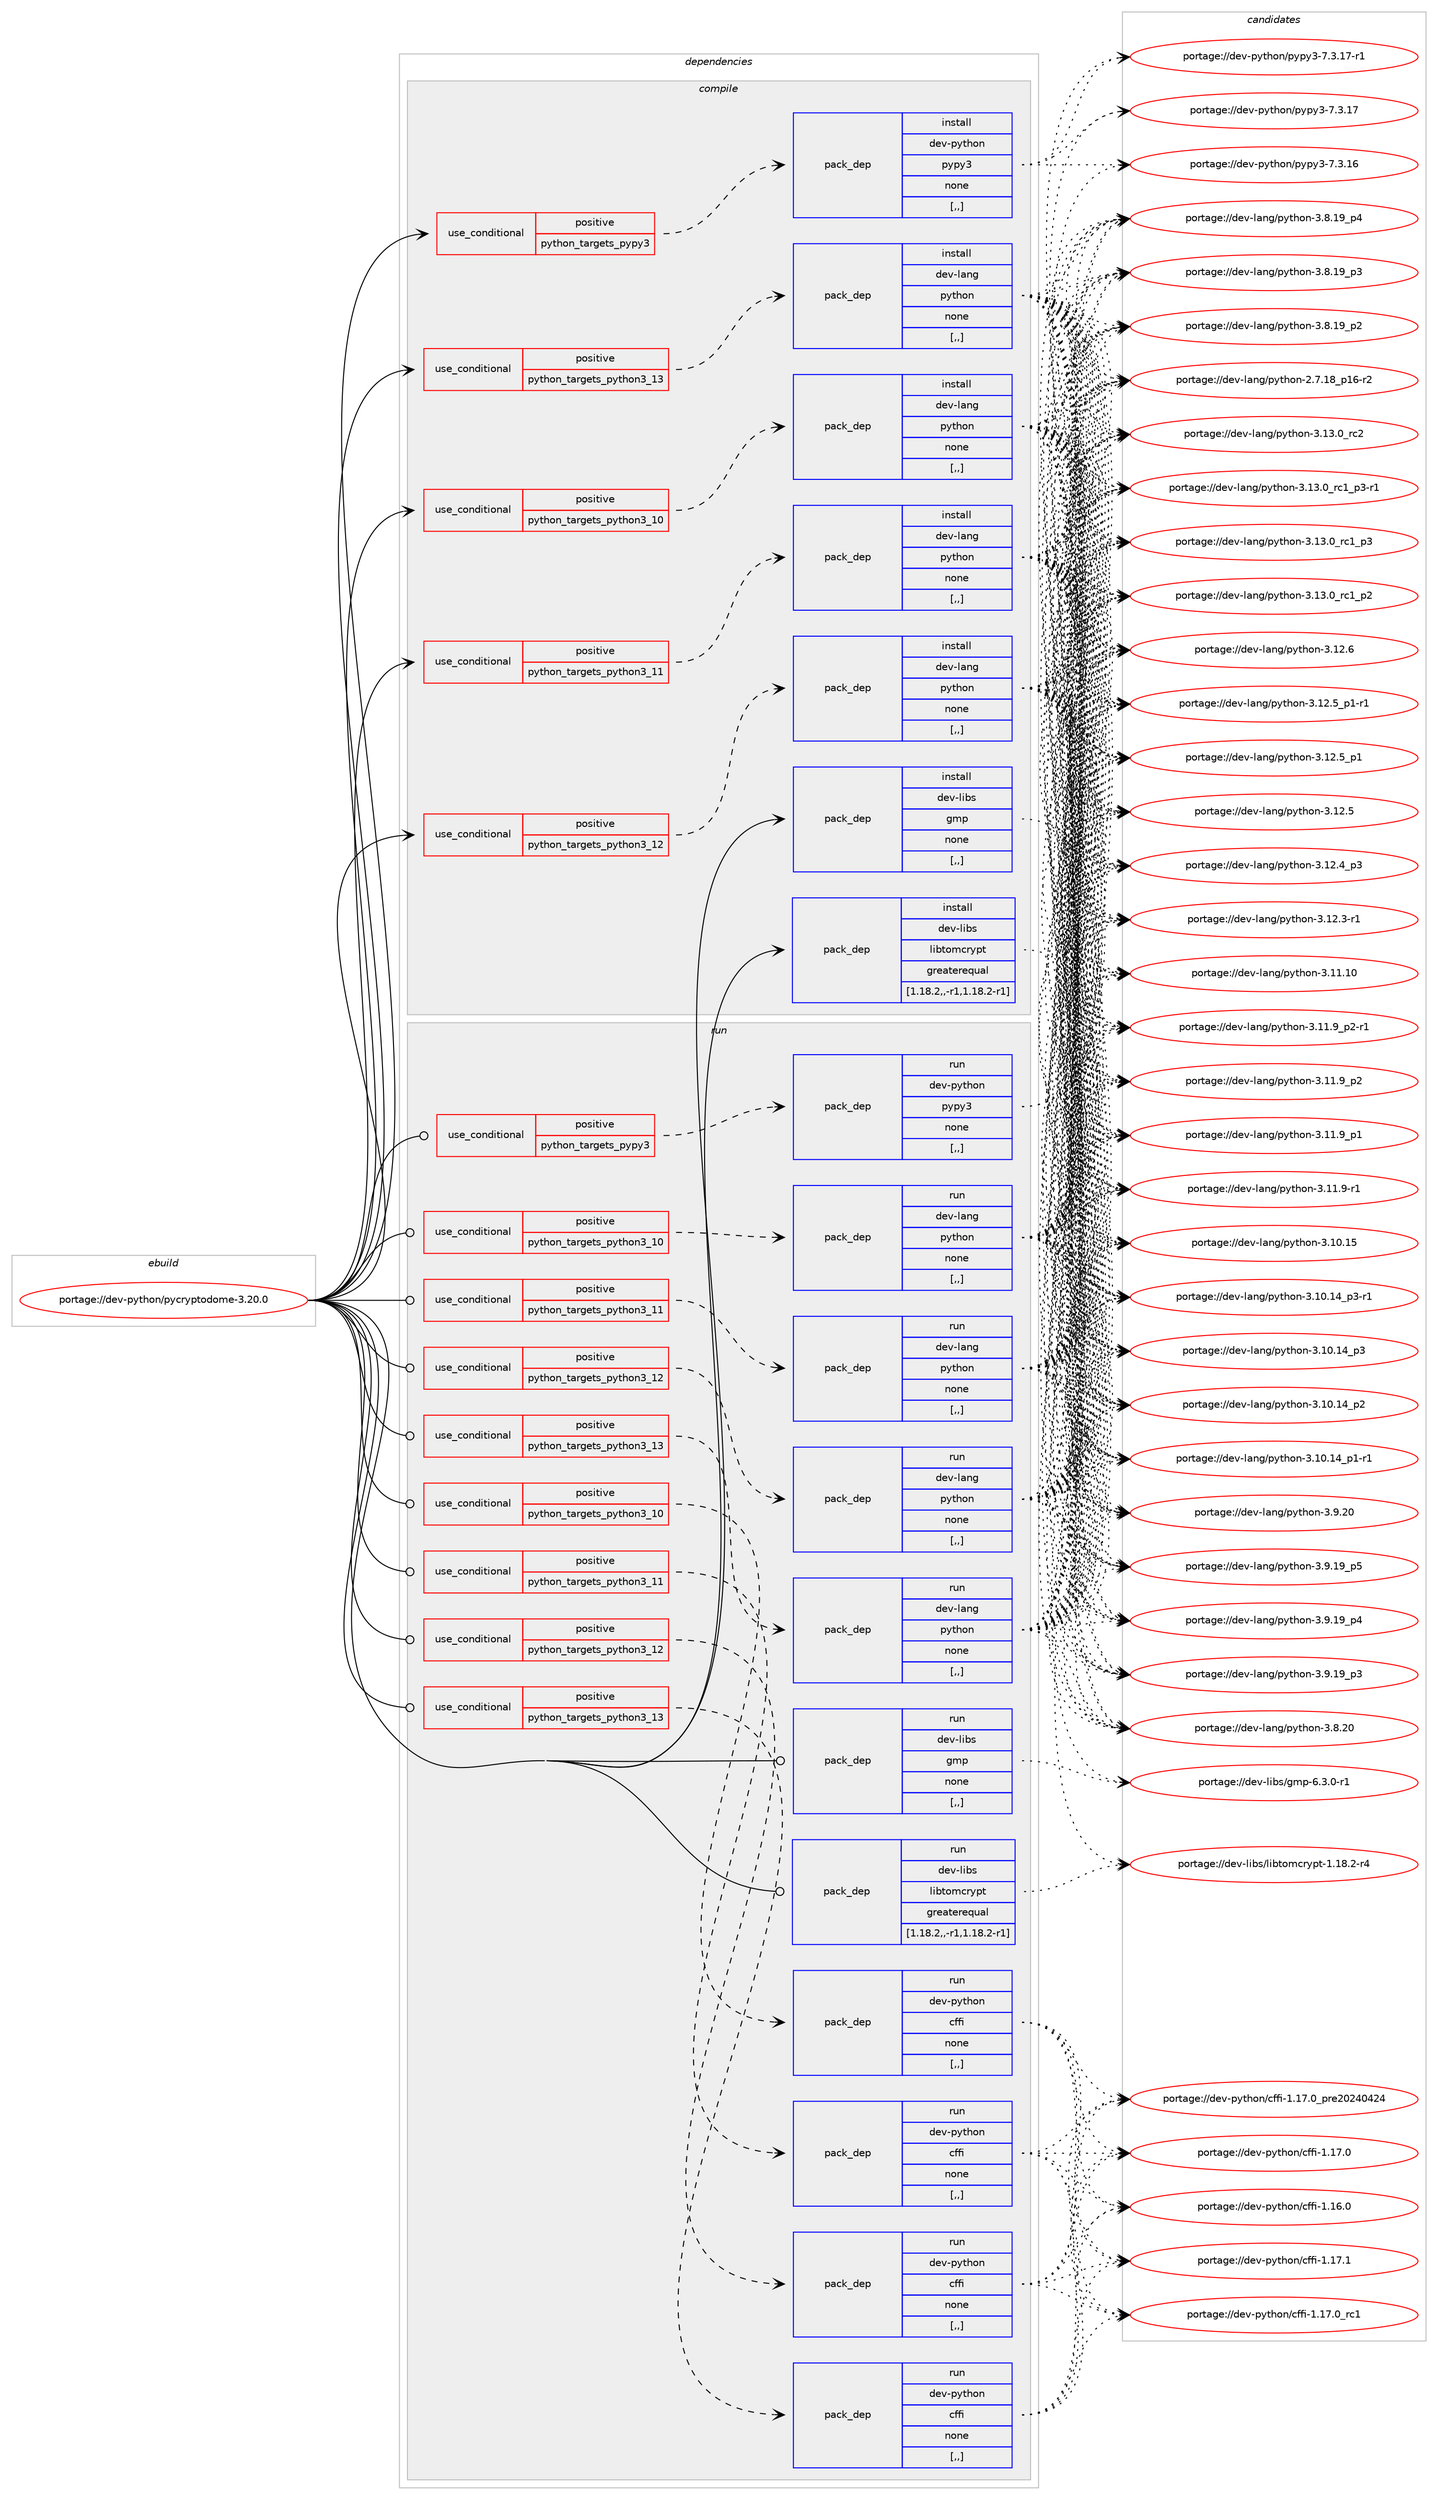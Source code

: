 digraph prolog {

# *************
# Graph options
# *************

newrank=true;
concentrate=true;
compound=true;
graph [rankdir=LR,fontname=Helvetica,fontsize=10,ranksep=1.5];#, ranksep=2.5, nodesep=0.2];
edge  [arrowhead=vee];
node  [fontname=Helvetica,fontsize=10];

# **********
# The ebuild
# **********

subgraph cluster_leftcol {
color=gray;
label=<<i>ebuild</i>>;
id [label="portage://dev-python/pycryptodome-3.20.0", color=red, width=4, href="../dev-python/pycryptodome-3.20.0.svg"];
}

# ****************
# The dependencies
# ****************

subgraph cluster_midcol {
color=gray;
label=<<i>dependencies</i>>;
subgraph cluster_compile {
fillcolor="#eeeeee";
style=filled;
label=<<i>compile</i>>;
subgraph cond167208 {
dependency650901 [label=<<TABLE BORDER="0" CELLBORDER="1" CELLSPACING="0" CELLPADDING="4"><TR><TD ROWSPAN="3" CELLPADDING="10">use_conditional</TD></TR><TR><TD>positive</TD></TR><TR><TD>python_targets_pypy3</TD></TR></TABLE>>, shape=none, color=red];
subgraph pack478872 {
dependency650902 [label=<<TABLE BORDER="0" CELLBORDER="1" CELLSPACING="0" CELLPADDING="4" WIDTH="220"><TR><TD ROWSPAN="6" CELLPADDING="30">pack_dep</TD></TR><TR><TD WIDTH="110">install</TD></TR><TR><TD>dev-python</TD></TR><TR><TD>pypy3</TD></TR><TR><TD>none</TD></TR><TR><TD>[,,]</TD></TR></TABLE>>, shape=none, color=blue];
}
dependency650901:e -> dependency650902:w [weight=20,style="dashed",arrowhead="vee"];
}
id:e -> dependency650901:w [weight=20,style="solid",arrowhead="vee"];
subgraph cond167209 {
dependency650903 [label=<<TABLE BORDER="0" CELLBORDER="1" CELLSPACING="0" CELLPADDING="4"><TR><TD ROWSPAN="3" CELLPADDING="10">use_conditional</TD></TR><TR><TD>positive</TD></TR><TR><TD>python_targets_python3_10</TD></TR></TABLE>>, shape=none, color=red];
subgraph pack478873 {
dependency650904 [label=<<TABLE BORDER="0" CELLBORDER="1" CELLSPACING="0" CELLPADDING="4" WIDTH="220"><TR><TD ROWSPAN="6" CELLPADDING="30">pack_dep</TD></TR><TR><TD WIDTH="110">install</TD></TR><TR><TD>dev-lang</TD></TR><TR><TD>python</TD></TR><TR><TD>none</TD></TR><TR><TD>[,,]</TD></TR></TABLE>>, shape=none, color=blue];
}
dependency650903:e -> dependency650904:w [weight=20,style="dashed",arrowhead="vee"];
}
id:e -> dependency650903:w [weight=20,style="solid",arrowhead="vee"];
subgraph cond167210 {
dependency650905 [label=<<TABLE BORDER="0" CELLBORDER="1" CELLSPACING="0" CELLPADDING="4"><TR><TD ROWSPAN="3" CELLPADDING="10">use_conditional</TD></TR><TR><TD>positive</TD></TR><TR><TD>python_targets_python3_11</TD></TR></TABLE>>, shape=none, color=red];
subgraph pack478874 {
dependency650906 [label=<<TABLE BORDER="0" CELLBORDER="1" CELLSPACING="0" CELLPADDING="4" WIDTH="220"><TR><TD ROWSPAN="6" CELLPADDING="30">pack_dep</TD></TR><TR><TD WIDTH="110">install</TD></TR><TR><TD>dev-lang</TD></TR><TR><TD>python</TD></TR><TR><TD>none</TD></TR><TR><TD>[,,]</TD></TR></TABLE>>, shape=none, color=blue];
}
dependency650905:e -> dependency650906:w [weight=20,style="dashed",arrowhead="vee"];
}
id:e -> dependency650905:w [weight=20,style="solid",arrowhead="vee"];
subgraph cond167211 {
dependency650907 [label=<<TABLE BORDER="0" CELLBORDER="1" CELLSPACING="0" CELLPADDING="4"><TR><TD ROWSPAN="3" CELLPADDING="10">use_conditional</TD></TR><TR><TD>positive</TD></TR><TR><TD>python_targets_python3_12</TD></TR></TABLE>>, shape=none, color=red];
subgraph pack478875 {
dependency650908 [label=<<TABLE BORDER="0" CELLBORDER="1" CELLSPACING="0" CELLPADDING="4" WIDTH="220"><TR><TD ROWSPAN="6" CELLPADDING="30">pack_dep</TD></TR><TR><TD WIDTH="110">install</TD></TR><TR><TD>dev-lang</TD></TR><TR><TD>python</TD></TR><TR><TD>none</TD></TR><TR><TD>[,,]</TD></TR></TABLE>>, shape=none, color=blue];
}
dependency650907:e -> dependency650908:w [weight=20,style="dashed",arrowhead="vee"];
}
id:e -> dependency650907:w [weight=20,style="solid",arrowhead="vee"];
subgraph cond167212 {
dependency650909 [label=<<TABLE BORDER="0" CELLBORDER="1" CELLSPACING="0" CELLPADDING="4"><TR><TD ROWSPAN="3" CELLPADDING="10">use_conditional</TD></TR><TR><TD>positive</TD></TR><TR><TD>python_targets_python3_13</TD></TR></TABLE>>, shape=none, color=red];
subgraph pack478876 {
dependency650910 [label=<<TABLE BORDER="0" CELLBORDER="1" CELLSPACING="0" CELLPADDING="4" WIDTH="220"><TR><TD ROWSPAN="6" CELLPADDING="30">pack_dep</TD></TR><TR><TD WIDTH="110">install</TD></TR><TR><TD>dev-lang</TD></TR><TR><TD>python</TD></TR><TR><TD>none</TD></TR><TR><TD>[,,]</TD></TR></TABLE>>, shape=none, color=blue];
}
dependency650909:e -> dependency650910:w [weight=20,style="dashed",arrowhead="vee"];
}
id:e -> dependency650909:w [weight=20,style="solid",arrowhead="vee"];
subgraph pack478877 {
dependency650911 [label=<<TABLE BORDER="0" CELLBORDER="1" CELLSPACING="0" CELLPADDING="4" WIDTH="220"><TR><TD ROWSPAN="6" CELLPADDING="30">pack_dep</TD></TR><TR><TD WIDTH="110">install</TD></TR><TR><TD>dev-libs</TD></TR><TR><TD>gmp</TD></TR><TR><TD>none</TD></TR><TR><TD>[,,]</TD></TR></TABLE>>, shape=none, color=blue];
}
id:e -> dependency650911:w [weight=20,style="solid",arrowhead="vee"];
subgraph pack478878 {
dependency650912 [label=<<TABLE BORDER="0" CELLBORDER="1" CELLSPACING="0" CELLPADDING="4" WIDTH="220"><TR><TD ROWSPAN="6" CELLPADDING="30">pack_dep</TD></TR><TR><TD WIDTH="110">install</TD></TR><TR><TD>dev-libs</TD></TR><TR><TD>libtomcrypt</TD></TR><TR><TD>greaterequal</TD></TR><TR><TD>[1.18.2,,-r1,1.18.2-r1]</TD></TR></TABLE>>, shape=none, color=blue];
}
id:e -> dependency650912:w [weight=20,style="solid",arrowhead="vee"];
}
subgraph cluster_compileandrun {
fillcolor="#eeeeee";
style=filled;
label=<<i>compile and run</i>>;
}
subgraph cluster_run {
fillcolor="#eeeeee";
style=filled;
label=<<i>run</i>>;
subgraph cond167213 {
dependency650913 [label=<<TABLE BORDER="0" CELLBORDER="1" CELLSPACING="0" CELLPADDING="4"><TR><TD ROWSPAN="3" CELLPADDING="10">use_conditional</TD></TR><TR><TD>positive</TD></TR><TR><TD>python_targets_pypy3</TD></TR></TABLE>>, shape=none, color=red];
subgraph pack478879 {
dependency650914 [label=<<TABLE BORDER="0" CELLBORDER="1" CELLSPACING="0" CELLPADDING="4" WIDTH="220"><TR><TD ROWSPAN="6" CELLPADDING="30">pack_dep</TD></TR><TR><TD WIDTH="110">run</TD></TR><TR><TD>dev-python</TD></TR><TR><TD>pypy3</TD></TR><TR><TD>none</TD></TR><TR><TD>[,,]</TD></TR></TABLE>>, shape=none, color=blue];
}
dependency650913:e -> dependency650914:w [weight=20,style="dashed",arrowhead="vee"];
}
id:e -> dependency650913:w [weight=20,style="solid",arrowhead="odot"];
subgraph cond167214 {
dependency650915 [label=<<TABLE BORDER="0" CELLBORDER="1" CELLSPACING="0" CELLPADDING="4"><TR><TD ROWSPAN="3" CELLPADDING="10">use_conditional</TD></TR><TR><TD>positive</TD></TR><TR><TD>python_targets_python3_10</TD></TR></TABLE>>, shape=none, color=red];
subgraph pack478880 {
dependency650916 [label=<<TABLE BORDER="0" CELLBORDER="1" CELLSPACING="0" CELLPADDING="4" WIDTH="220"><TR><TD ROWSPAN="6" CELLPADDING="30">pack_dep</TD></TR><TR><TD WIDTH="110">run</TD></TR><TR><TD>dev-lang</TD></TR><TR><TD>python</TD></TR><TR><TD>none</TD></TR><TR><TD>[,,]</TD></TR></TABLE>>, shape=none, color=blue];
}
dependency650915:e -> dependency650916:w [weight=20,style="dashed",arrowhead="vee"];
}
id:e -> dependency650915:w [weight=20,style="solid",arrowhead="odot"];
subgraph cond167215 {
dependency650917 [label=<<TABLE BORDER="0" CELLBORDER="1" CELLSPACING="0" CELLPADDING="4"><TR><TD ROWSPAN="3" CELLPADDING="10">use_conditional</TD></TR><TR><TD>positive</TD></TR><TR><TD>python_targets_python3_10</TD></TR></TABLE>>, shape=none, color=red];
subgraph pack478881 {
dependency650918 [label=<<TABLE BORDER="0" CELLBORDER="1" CELLSPACING="0" CELLPADDING="4" WIDTH="220"><TR><TD ROWSPAN="6" CELLPADDING="30">pack_dep</TD></TR><TR><TD WIDTH="110">run</TD></TR><TR><TD>dev-python</TD></TR><TR><TD>cffi</TD></TR><TR><TD>none</TD></TR><TR><TD>[,,]</TD></TR></TABLE>>, shape=none, color=blue];
}
dependency650917:e -> dependency650918:w [weight=20,style="dashed",arrowhead="vee"];
}
id:e -> dependency650917:w [weight=20,style="solid",arrowhead="odot"];
subgraph cond167216 {
dependency650919 [label=<<TABLE BORDER="0" CELLBORDER="1" CELLSPACING="0" CELLPADDING="4"><TR><TD ROWSPAN="3" CELLPADDING="10">use_conditional</TD></TR><TR><TD>positive</TD></TR><TR><TD>python_targets_python3_11</TD></TR></TABLE>>, shape=none, color=red];
subgraph pack478882 {
dependency650920 [label=<<TABLE BORDER="0" CELLBORDER="1" CELLSPACING="0" CELLPADDING="4" WIDTH="220"><TR><TD ROWSPAN="6" CELLPADDING="30">pack_dep</TD></TR><TR><TD WIDTH="110">run</TD></TR><TR><TD>dev-lang</TD></TR><TR><TD>python</TD></TR><TR><TD>none</TD></TR><TR><TD>[,,]</TD></TR></TABLE>>, shape=none, color=blue];
}
dependency650919:e -> dependency650920:w [weight=20,style="dashed",arrowhead="vee"];
}
id:e -> dependency650919:w [weight=20,style="solid",arrowhead="odot"];
subgraph cond167217 {
dependency650921 [label=<<TABLE BORDER="0" CELLBORDER="1" CELLSPACING="0" CELLPADDING="4"><TR><TD ROWSPAN="3" CELLPADDING="10">use_conditional</TD></TR><TR><TD>positive</TD></TR><TR><TD>python_targets_python3_11</TD></TR></TABLE>>, shape=none, color=red];
subgraph pack478883 {
dependency650922 [label=<<TABLE BORDER="0" CELLBORDER="1" CELLSPACING="0" CELLPADDING="4" WIDTH="220"><TR><TD ROWSPAN="6" CELLPADDING="30">pack_dep</TD></TR><TR><TD WIDTH="110">run</TD></TR><TR><TD>dev-python</TD></TR><TR><TD>cffi</TD></TR><TR><TD>none</TD></TR><TR><TD>[,,]</TD></TR></TABLE>>, shape=none, color=blue];
}
dependency650921:e -> dependency650922:w [weight=20,style="dashed",arrowhead="vee"];
}
id:e -> dependency650921:w [weight=20,style="solid",arrowhead="odot"];
subgraph cond167218 {
dependency650923 [label=<<TABLE BORDER="0" CELLBORDER="1" CELLSPACING="0" CELLPADDING="4"><TR><TD ROWSPAN="3" CELLPADDING="10">use_conditional</TD></TR><TR><TD>positive</TD></TR><TR><TD>python_targets_python3_12</TD></TR></TABLE>>, shape=none, color=red];
subgraph pack478884 {
dependency650924 [label=<<TABLE BORDER="0" CELLBORDER="1" CELLSPACING="0" CELLPADDING="4" WIDTH="220"><TR><TD ROWSPAN="6" CELLPADDING="30">pack_dep</TD></TR><TR><TD WIDTH="110">run</TD></TR><TR><TD>dev-lang</TD></TR><TR><TD>python</TD></TR><TR><TD>none</TD></TR><TR><TD>[,,]</TD></TR></TABLE>>, shape=none, color=blue];
}
dependency650923:e -> dependency650924:w [weight=20,style="dashed",arrowhead="vee"];
}
id:e -> dependency650923:w [weight=20,style="solid",arrowhead="odot"];
subgraph cond167219 {
dependency650925 [label=<<TABLE BORDER="0" CELLBORDER="1" CELLSPACING="0" CELLPADDING="4"><TR><TD ROWSPAN="3" CELLPADDING="10">use_conditional</TD></TR><TR><TD>positive</TD></TR><TR><TD>python_targets_python3_12</TD></TR></TABLE>>, shape=none, color=red];
subgraph pack478885 {
dependency650926 [label=<<TABLE BORDER="0" CELLBORDER="1" CELLSPACING="0" CELLPADDING="4" WIDTH="220"><TR><TD ROWSPAN="6" CELLPADDING="30">pack_dep</TD></TR><TR><TD WIDTH="110">run</TD></TR><TR><TD>dev-python</TD></TR><TR><TD>cffi</TD></TR><TR><TD>none</TD></TR><TR><TD>[,,]</TD></TR></TABLE>>, shape=none, color=blue];
}
dependency650925:e -> dependency650926:w [weight=20,style="dashed",arrowhead="vee"];
}
id:e -> dependency650925:w [weight=20,style="solid",arrowhead="odot"];
subgraph cond167220 {
dependency650927 [label=<<TABLE BORDER="0" CELLBORDER="1" CELLSPACING="0" CELLPADDING="4"><TR><TD ROWSPAN="3" CELLPADDING="10">use_conditional</TD></TR><TR><TD>positive</TD></TR><TR><TD>python_targets_python3_13</TD></TR></TABLE>>, shape=none, color=red];
subgraph pack478886 {
dependency650928 [label=<<TABLE BORDER="0" CELLBORDER="1" CELLSPACING="0" CELLPADDING="4" WIDTH="220"><TR><TD ROWSPAN="6" CELLPADDING="30">pack_dep</TD></TR><TR><TD WIDTH="110">run</TD></TR><TR><TD>dev-lang</TD></TR><TR><TD>python</TD></TR><TR><TD>none</TD></TR><TR><TD>[,,]</TD></TR></TABLE>>, shape=none, color=blue];
}
dependency650927:e -> dependency650928:w [weight=20,style="dashed",arrowhead="vee"];
}
id:e -> dependency650927:w [weight=20,style="solid",arrowhead="odot"];
subgraph cond167221 {
dependency650929 [label=<<TABLE BORDER="0" CELLBORDER="1" CELLSPACING="0" CELLPADDING="4"><TR><TD ROWSPAN="3" CELLPADDING="10">use_conditional</TD></TR><TR><TD>positive</TD></TR><TR><TD>python_targets_python3_13</TD></TR></TABLE>>, shape=none, color=red];
subgraph pack478887 {
dependency650930 [label=<<TABLE BORDER="0" CELLBORDER="1" CELLSPACING="0" CELLPADDING="4" WIDTH="220"><TR><TD ROWSPAN="6" CELLPADDING="30">pack_dep</TD></TR><TR><TD WIDTH="110">run</TD></TR><TR><TD>dev-python</TD></TR><TR><TD>cffi</TD></TR><TR><TD>none</TD></TR><TR><TD>[,,]</TD></TR></TABLE>>, shape=none, color=blue];
}
dependency650929:e -> dependency650930:w [weight=20,style="dashed",arrowhead="vee"];
}
id:e -> dependency650929:w [weight=20,style="solid",arrowhead="odot"];
subgraph pack478888 {
dependency650931 [label=<<TABLE BORDER="0" CELLBORDER="1" CELLSPACING="0" CELLPADDING="4" WIDTH="220"><TR><TD ROWSPAN="6" CELLPADDING="30">pack_dep</TD></TR><TR><TD WIDTH="110">run</TD></TR><TR><TD>dev-libs</TD></TR><TR><TD>gmp</TD></TR><TR><TD>none</TD></TR><TR><TD>[,,]</TD></TR></TABLE>>, shape=none, color=blue];
}
id:e -> dependency650931:w [weight=20,style="solid",arrowhead="odot"];
subgraph pack478889 {
dependency650932 [label=<<TABLE BORDER="0" CELLBORDER="1" CELLSPACING="0" CELLPADDING="4" WIDTH="220"><TR><TD ROWSPAN="6" CELLPADDING="30">pack_dep</TD></TR><TR><TD WIDTH="110">run</TD></TR><TR><TD>dev-libs</TD></TR><TR><TD>libtomcrypt</TD></TR><TR><TD>greaterequal</TD></TR><TR><TD>[1.18.2,,-r1,1.18.2-r1]</TD></TR></TABLE>>, shape=none, color=blue];
}
id:e -> dependency650932:w [weight=20,style="solid",arrowhead="odot"];
}
}

# **************
# The candidates
# **************

subgraph cluster_choices {
rank=same;
color=gray;
label=<<i>candidates</i>>;

subgraph choice478872 {
color=black;
nodesep=1;
choice100101118451121211161041111104711212111212151455546514649554511449 [label="portage://dev-python/pypy3-7.3.17-r1", color=red, width=4,href="../dev-python/pypy3-7.3.17-r1.svg"];
choice10010111845112121116104111110471121211121215145554651464955 [label="portage://dev-python/pypy3-7.3.17", color=red, width=4,href="../dev-python/pypy3-7.3.17.svg"];
choice10010111845112121116104111110471121211121215145554651464954 [label="portage://dev-python/pypy3-7.3.16", color=red, width=4,href="../dev-python/pypy3-7.3.16.svg"];
dependency650902:e -> choice100101118451121211161041111104711212111212151455546514649554511449:w [style=dotted,weight="100"];
dependency650902:e -> choice10010111845112121116104111110471121211121215145554651464955:w [style=dotted,weight="100"];
dependency650902:e -> choice10010111845112121116104111110471121211121215145554651464954:w [style=dotted,weight="100"];
}
subgraph choice478873 {
color=black;
nodesep=1;
choice10010111845108971101034711212111610411111045514649514648951149950 [label="portage://dev-lang/python-3.13.0_rc2", color=red, width=4,href="../dev-lang/python-3.13.0_rc2.svg"];
choice1001011184510897110103471121211161041111104551464951464895114994995112514511449 [label="portage://dev-lang/python-3.13.0_rc1_p3-r1", color=red, width=4,href="../dev-lang/python-3.13.0_rc1_p3-r1.svg"];
choice100101118451089711010347112121116104111110455146495146489511499499511251 [label="portage://dev-lang/python-3.13.0_rc1_p3", color=red, width=4,href="../dev-lang/python-3.13.0_rc1_p3.svg"];
choice100101118451089711010347112121116104111110455146495146489511499499511250 [label="portage://dev-lang/python-3.13.0_rc1_p2", color=red, width=4,href="../dev-lang/python-3.13.0_rc1_p2.svg"];
choice10010111845108971101034711212111610411111045514649504654 [label="portage://dev-lang/python-3.12.6", color=red, width=4,href="../dev-lang/python-3.12.6.svg"];
choice1001011184510897110103471121211161041111104551464950465395112494511449 [label="portage://dev-lang/python-3.12.5_p1-r1", color=red, width=4,href="../dev-lang/python-3.12.5_p1-r1.svg"];
choice100101118451089711010347112121116104111110455146495046539511249 [label="portage://dev-lang/python-3.12.5_p1", color=red, width=4,href="../dev-lang/python-3.12.5_p1.svg"];
choice10010111845108971101034711212111610411111045514649504653 [label="portage://dev-lang/python-3.12.5", color=red, width=4,href="../dev-lang/python-3.12.5.svg"];
choice100101118451089711010347112121116104111110455146495046529511251 [label="portage://dev-lang/python-3.12.4_p3", color=red, width=4,href="../dev-lang/python-3.12.4_p3.svg"];
choice100101118451089711010347112121116104111110455146495046514511449 [label="portage://dev-lang/python-3.12.3-r1", color=red, width=4,href="../dev-lang/python-3.12.3-r1.svg"];
choice1001011184510897110103471121211161041111104551464949464948 [label="portage://dev-lang/python-3.11.10", color=red, width=4,href="../dev-lang/python-3.11.10.svg"];
choice1001011184510897110103471121211161041111104551464949465795112504511449 [label="portage://dev-lang/python-3.11.9_p2-r1", color=red, width=4,href="../dev-lang/python-3.11.9_p2-r1.svg"];
choice100101118451089711010347112121116104111110455146494946579511250 [label="portage://dev-lang/python-3.11.9_p2", color=red, width=4,href="../dev-lang/python-3.11.9_p2.svg"];
choice100101118451089711010347112121116104111110455146494946579511249 [label="portage://dev-lang/python-3.11.9_p1", color=red, width=4,href="../dev-lang/python-3.11.9_p1.svg"];
choice100101118451089711010347112121116104111110455146494946574511449 [label="portage://dev-lang/python-3.11.9-r1", color=red, width=4,href="../dev-lang/python-3.11.9-r1.svg"];
choice1001011184510897110103471121211161041111104551464948464953 [label="portage://dev-lang/python-3.10.15", color=red, width=4,href="../dev-lang/python-3.10.15.svg"];
choice100101118451089711010347112121116104111110455146494846495295112514511449 [label="portage://dev-lang/python-3.10.14_p3-r1", color=red, width=4,href="../dev-lang/python-3.10.14_p3-r1.svg"];
choice10010111845108971101034711212111610411111045514649484649529511251 [label="portage://dev-lang/python-3.10.14_p3", color=red, width=4,href="../dev-lang/python-3.10.14_p3.svg"];
choice10010111845108971101034711212111610411111045514649484649529511250 [label="portage://dev-lang/python-3.10.14_p2", color=red, width=4,href="../dev-lang/python-3.10.14_p2.svg"];
choice100101118451089711010347112121116104111110455146494846495295112494511449 [label="portage://dev-lang/python-3.10.14_p1-r1", color=red, width=4,href="../dev-lang/python-3.10.14_p1-r1.svg"];
choice10010111845108971101034711212111610411111045514657465048 [label="portage://dev-lang/python-3.9.20", color=red, width=4,href="../dev-lang/python-3.9.20.svg"];
choice100101118451089711010347112121116104111110455146574649579511253 [label="portage://dev-lang/python-3.9.19_p5", color=red, width=4,href="../dev-lang/python-3.9.19_p5.svg"];
choice100101118451089711010347112121116104111110455146574649579511252 [label="portage://dev-lang/python-3.9.19_p4", color=red, width=4,href="../dev-lang/python-3.9.19_p4.svg"];
choice100101118451089711010347112121116104111110455146574649579511251 [label="portage://dev-lang/python-3.9.19_p3", color=red, width=4,href="../dev-lang/python-3.9.19_p3.svg"];
choice10010111845108971101034711212111610411111045514656465048 [label="portage://dev-lang/python-3.8.20", color=red, width=4,href="../dev-lang/python-3.8.20.svg"];
choice100101118451089711010347112121116104111110455146564649579511252 [label="portage://dev-lang/python-3.8.19_p4", color=red, width=4,href="../dev-lang/python-3.8.19_p4.svg"];
choice100101118451089711010347112121116104111110455146564649579511251 [label="portage://dev-lang/python-3.8.19_p3", color=red, width=4,href="../dev-lang/python-3.8.19_p3.svg"];
choice100101118451089711010347112121116104111110455146564649579511250 [label="portage://dev-lang/python-3.8.19_p2", color=red, width=4,href="../dev-lang/python-3.8.19_p2.svg"];
choice100101118451089711010347112121116104111110455046554649569511249544511450 [label="portage://dev-lang/python-2.7.18_p16-r2", color=red, width=4,href="../dev-lang/python-2.7.18_p16-r2.svg"];
dependency650904:e -> choice10010111845108971101034711212111610411111045514649514648951149950:w [style=dotted,weight="100"];
dependency650904:e -> choice1001011184510897110103471121211161041111104551464951464895114994995112514511449:w [style=dotted,weight="100"];
dependency650904:e -> choice100101118451089711010347112121116104111110455146495146489511499499511251:w [style=dotted,weight="100"];
dependency650904:e -> choice100101118451089711010347112121116104111110455146495146489511499499511250:w [style=dotted,weight="100"];
dependency650904:e -> choice10010111845108971101034711212111610411111045514649504654:w [style=dotted,weight="100"];
dependency650904:e -> choice1001011184510897110103471121211161041111104551464950465395112494511449:w [style=dotted,weight="100"];
dependency650904:e -> choice100101118451089711010347112121116104111110455146495046539511249:w [style=dotted,weight="100"];
dependency650904:e -> choice10010111845108971101034711212111610411111045514649504653:w [style=dotted,weight="100"];
dependency650904:e -> choice100101118451089711010347112121116104111110455146495046529511251:w [style=dotted,weight="100"];
dependency650904:e -> choice100101118451089711010347112121116104111110455146495046514511449:w [style=dotted,weight="100"];
dependency650904:e -> choice1001011184510897110103471121211161041111104551464949464948:w [style=dotted,weight="100"];
dependency650904:e -> choice1001011184510897110103471121211161041111104551464949465795112504511449:w [style=dotted,weight="100"];
dependency650904:e -> choice100101118451089711010347112121116104111110455146494946579511250:w [style=dotted,weight="100"];
dependency650904:e -> choice100101118451089711010347112121116104111110455146494946579511249:w [style=dotted,weight="100"];
dependency650904:e -> choice100101118451089711010347112121116104111110455146494946574511449:w [style=dotted,weight="100"];
dependency650904:e -> choice1001011184510897110103471121211161041111104551464948464953:w [style=dotted,weight="100"];
dependency650904:e -> choice100101118451089711010347112121116104111110455146494846495295112514511449:w [style=dotted,weight="100"];
dependency650904:e -> choice10010111845108971101034711212111610411111045514649484649529511251:w [style=dotted,weight="100"];
dependency650904:e -> choice10010111845108971101034711212111610411111045514649484649529511250:w [style=dotted,weight="100"];
dependency650904:e -> choice100101118451089711010347112121116104111110455146494846495295112494511449:w [style=dotted,weight="100"];
dependency650904:e -> choice10010111845108971101034711212111610411111045514657465048:w [style=dotted,weight="100"];
dependency650904:e -> choice100101118451089711010347112121116104111110455146574649579511253:w [style=dotted,weight="100"];
dependency650904:e -> choice100101118451089711010347112121116104111110455146574649579511252:w [style=dotted,weight="100"];
dependency650904:e -> choice100101118451089711010347112121116104111110455146574649579511251:w [style=dotted,weight="100"];
dependency650904:e -> choice10010111845108971101034711212111610411111045514656465048:w [style=dotted,weight="100"];
dependency650904:e -> choice100101118451089711010347112121116104111110455146564649579511252:w [style=dotted,weight="100"];
dependency650904:e -> choice100101118451089711010347112121116104111110455146564649579511251:w [style=dotted,weight="100"];
dependency650904:e -> choice100101118451089711010347112121116104111110455146564649579511250:w [style=dotted,weight="100"];
dependency650904:e -> choice100101118451089711010347112121116104111110455046554649569511249544511450:w [style=dotted,weight="100"];
}
subgraph choice478874 {
color=black;
nodesep=1;
choice10010111845108971101034711212111610411111045514649514648951149950 [label="portage://dev-lang/python-3.13.0_rc2", color=red, width=4,href="../dev-lang/python-3.13.0_rc2.svg"];
choice1001011184510897110103471121211161041111104551464951464895114994995112514511449 [label="portage://dev-lang/python-3.13.0_rc1_p3-r1", color=red, width=4,href="../dev-lang/python-3.13.0_rc1_p3-r1.svg"];
choice100101118451089711010347112121116104111110455146495146489511499499511251 [label="portage://dev-lang/python-3.13.0_rc1_p3", color=red, width=4,href="../dev-lang/python-3.13.0_rc1_p3.svg"];
choice100101118451089711010347112121116104111110455146495146489511499499511250 [label="portage://dev-lang/python-3.13.0_rc1_p2", color=red, width=4,href="../dev-lang/python-3.13.0_rc1_p2.svg"];
choice10010111845108971101034711212111610411111045514649504654 [label="portage://dev-lang/python-3.12.6", color=red, width=4,href="../dev-lang/python-3.12.6.svg"];
choice1001011184510897110103471121211161041111104551464950465395112494511449 [label="portage://dev-lang/python-3.12.5_p1-r1", color=red, width=4,href="../dev-lang/python-3.12.5_p1-r1.svg"];
choice100101118451089711010347112121116104111110455146495046539511249 [label="portage://dev-lang/python-3.12.5_p1", color=red, width=4,href="../dev-lang/python-3.12.5_p1.svg"];
choice10010111845108971101034711212111610411111045514649504653 [label="portage://dev-lang/python-3.12.5", color=red, width=4,href="../dev-lang/python-3.12.5.svg"];
choice100101118451089711010347112121116104111110455146495046529511251 [label="portage://dev-lang/python-3.12.4_p3", color=red, width=4,href="../dev-lang/python-3.12.4_p3.svg"];
choice100101118451089711010347112121116104111110455146495046514511449 [label="portage://dev-lang/python-3.12.3-r1", color=red, width=4,href="../dev-lang/python-3.12.3-r1.svg"];
choice1001011184510897110103471121211161041111104551464949464948 [label="portage://dev-lang/python-3.11.10", color=red, width=4,href="../dev-lang/python-3.11.10.svg"];
choice1001011184510897110103471121211161041111104551464949465795112504511449 [label="portage://dev-lang/python-3.11.9_p2-r1", color=red, width=4,href="../dev-lang/python-3.11.9_p2-r1.svg"];
choice100101118451089711010347112121116104111110455146494946579511250 [label="portage://dev-lang/python-3.11.9_p2", color=red, width=4,href="../dev-lang/python-3.11.9_p2.svg"];
choice100101118451089711010347112121116104111110455146494946579511249 [label="portage://dev-lang/python-3.11.9_p1", color=red, width=4,href="../dev-lang/python-3.11.9_p1.svg"];
choice100101118451089711010347112121116104111110455146494946574511449 [label="portage://dev-lang/python-3.11.9-r1", color=red, width=4,href="../dev-lang/python-3.11.9-r1.svg"];
choice1001011184510897110103471121211161041111104551464948464953 [label="portage://dev-lang/python-3.10.15", color=red, width=4,href="../dev-lang/python-3.10.15.svg"];
choice100101118451089711010347112121116104111110455146494846495295112514511449 [label="portage://dev-lang/python-3.10.14_p3-r1", color=red, width=4,href="../dev-lang/python-3.10.14_p3-r1.svg"];
choice10010111845108971101034711212111610411111045514649484649529511251 [label="portage://dev-lang/python-3.10.14_p3", color=red, width=4,href="../dev-lang/python-3.10.14_p3.svg"];
choice10010111845108971101034711212111610411111045514649484649529511250 [label="portage://dev-lang/python-3.10.14_p2", color=red, width=4,href="../dev-lang/python-3.10.14_p2.svg"];
choice100101118451089711010347112121116104111110455146494846495295112494511449 [label="portage://dev-lang/python-3.10.14_p1-r1", color=red, width=4,href="../dev-lang/python-3.10.14_p1-r1.svg"];
choice10010111845108971101034711212111610411111045514657465048 [label="portage://dev-lang/python-3.9.20", color=red, width=4,href="../dev-lang/python-3.9.20.svg"];
choice100101118451089711010347112121116104111110455146574649579511253 [label="portage://dev-lang/python-3.9.19_p5", color=red, width=4,href="../dev-lang/python-3.9.19_p5.svg"];
choice100101118451089711010347112121116104111110455146574649579511252 [label="portage://dev-lang/python-3.9.19_p4", color=red, width=4,href="../dev-lang/python-3.9.19_p4.svg"];
choice100101118451089711010347112121116104111110455146574649579511251 [label="portage://dev-lang/python-3.9.19_p3", color=red, width=4,href="../dev-lang/python-3.9.19_p3.svg"];
choice10010111845108971101034711212111610411111045514656465048 [label="portage://dev-lang/python-3.8.20", color=red, width=4,href="../dev-lang/python-3.8.20.svg"];
choice100101118451089711010347112121116104111110455146564649579511252 [label="portage://dev-lang/python-3.8.19_p4", color=red, width=4,href="../dev-lang/python-3.8.19_p4.svg"];
choice100101118451089711010347112121116104111110455146564649579511251 [label="portage://dev-lang/python-3.8.19_p3", color=red, width=4,href="../dev-lang/python-3.8.19_p3.svg"];
choice100101118451089711010347112121116104111110455146564649579511250 [label="portage://dev-lang/python-3.8.19_p2", color=red, width=4,href="../dev-lang/python-3.8.19_p2.svg"];
choice100101118451089711010347112121116104111110455046554649569511249544511450 [label="portage://dev-lang/python-2.7.18_p16-r2", color=red, width=4,href="../dev-lang/python-2.7.18_p16-r2.svg"];
dependency650906:e -> choice10010111845108971101034711212111610411111045514649514648951149950:w [style=dotted,weight="100"];
dependency650906:e -> choice1001011184510897110103471121211161041111104551464951464895114994995112514511449:w [style=dotted,weight="100"];
dependency650906:e -> choice100101118451089711010347112121116104111110455146495146489511499499511251:w [style=dotted,weight="100"];
dependency650906:e -> choice100101118451089711010347112121116104111110455146495146489511499499511250:w [style=dotted,weight="100"];
dependency650906:e -> choice10010111845108971101034711212111610411111045514649504654:w [style=dotted,weight="100"];
dependency650906:e -> choice1001011184510897110103471121211161041111104551464950465395112494511449:w [style=dotted,weight="100"];
dependency650906:e -> choice100101118451089711010347112121116104111110455146495046539511249:w [style=dotted,weight="100"];
dependency650906:e -> choice10010111845108971101034711212111610411111045514649504653:w [style=dotted,weight="100"];
dependency650906:e -> choice100101118451089711010347112121116104111110455146495046529511251:w [style=dotted,weight="100"];
dependency650906:e -> choice100101118451089711010347112121116104111110455146495046514511449:w [style=dotted,weight="100"];
dependency650906:e -> choice1001011184510897110103471121211161041111104551464949464948:w [style=dotted,weight="100"];
dependency650906:e -> choice1001011184510897110103471121211161041111104551464949465795112504511449:w [style=dotted,weight="100"];
dependency650906:e -> choice100101118451089711010347112121116104111110455146494946579511250:w [style=dotted,weight="100"];
dependency650906:e -> choice100101118451089711010347112121116104111110455146494946579511249:w [style=dotted,weight="100"];
dependency650906:e -> choice100101118451089711010347112121116104111110455146494946574511449:w [style=dotted,weight="100"];
dependency650906:e -> choice1001011184510897110103471121211161041111104551464948464953:w [style=dotted,weight="100"];
dependency650906:e -> choice100101118451089711010347112121116104111110455146494846495295112514511449:w [style=dotted,weight="100"];
dependency650906:e -> choice10010111845108971101034711212111610411111045514649484649529511251:w [style=dotted,weight="100"];
dependency650906:e -> choice10010111845108971101034711212111610411111045514649484649529511250:w [style=dotted,weight="100"];
dependency650906:e -> choice100101118451089711010347112121116104111110455146494846495295112494511449:w [style=dotted,weight="100"];
dependency650906:e -> choice10010111845108971101034711212111610411111045514657465048:w [style=dotted,weight="100"];
dependency650906:e -> choice100101118451089711010347112121116104111110455146574649579511253:w [style=dotted,weight="100"];
dependency650906:e -> choice100101118451089711010347112121116104111110455146574649579511252:w [style=dotted,weight="100"];
dependency650906:e -> choice100101118451089711010347112121116104111110455146574649579511251:w [style=dotted,weight="100"];
dependency650906:e -> choice10010111845108971101034711212111610411111045514656465048:w [style=dotted,weight="100"];
dependency650906:e -> choice100101118451089711010347112121116104111110455146564649579511252:w [style=dotted,weight="100"];
dependency650906:e -> choice100101118451089711010347112121116104111110455146564649579511251:w [style=dotted,weight="100"];
dependency650906:e -> choice100101118451089711010347112121116104111110455146564649579511250:w [style=dotted,weight="100"];
dependency650906:e -> choice100101118451089711010347112121116104111110455046554649569511249544511450:w [style=dotted,weight="100"];
}
subgraph choice478875 {
color=black;
nodesep=1;
choice10010111845108971101034711212111610411111045514649514648951149950 [label="portage://dev-lang/python-3.13.0_rc2", color=red, width=4,href="../dev-lang/python-3.13.0_rc2.svg"];
choice1001011184510897110103471121211161041111104551464951464895114994995112514511449 [label="portage://dev-lang/python-3.13.0_rc1_p3-r1", color=red, width=4,href="../dev-lang/python-3.13.0_rc1_p3-r1.svg"];
choice100101118451089711010347112121116104111110455146495146489511499499511251 [label="portage://dev-lang/python-3.13.0_rc1_p3", color=red, width=4,href="../dev-lang/python-3.13.0_rc1_p3.svg"];
choice100101118451089711010347112121116104111110455146495146489511499499511250 [label="portage://dev-lang/python-3.13.0_rc1_p2", color=red, width=4,href="../dev-lang/python-3.13.0_rc1_p2.svg"];
choice10010111845108971101034711212111610411111045514649504654 [label="portage://dev-lang/python-3.12.6", color=red, width=4,href="../dev-lang/python-3.12.6.svg"];
choice1001011184510897110103471121211161041111104551464950465395112494511449 [label="portage://dev-lang/python-3.12.5_p1-r1", color=red, width=4,href="../dev-lang/python-3.12.5_p1-r1.svg"];
choice100101118451089711010347112121116104111110455146495046539511249 [label="portage://dev-lang/python-3.12.5_p1", color=red, width=4,href="../dev-lang/python-3.12.5_p1.svg"];
choice10010111845108971101034711212111610411111045514649504653 [label="portage://dev-lang/python-3.12.5", color=red, width=4,href="../dev-lang/python-3.12.5.svg"];
choice100101118451089711010347112121116104111110455146495046529511251 [label="portage://dev-lang/python-3.12.4_p3", color=red, width=4,href="../dev-lang/python-3.12.4_p3.svg"];
choice100101118451089711010347112121116104111110455146495046514511449 [label="portage://dev-lang/python-3.12.3-r1", color=red, width=4,href="../dev-lang/python-3.12.3-r1.svg"];
choice1001011184510897110103471121211161041111104551464949464948 [label="portage://dev-lang/python-3.11.10", color=red, width=4,href="../dev-lang/python-3.11.10.svg"];
choice1001011184510897110103471121211161041111104551464949465795112504511449 [label="portage://dev-lang/python-3.11.9_p2-r1", color=red, width=4,href="../dev-lang/python-3.11.9_p2-r1.svg"];
choice100101118451089711010347112121116104111110455146494946579511250 [label="portage://dev-lang/python-3.11.9_p2", color=red, width=4,href="../dev-lang/python-3.11.9_p2.svg"];
choice100101118451089711010347112121116104111110455146494946579511249 [label="portage://dev-lang/python-3.11.9_p1", color=red, width=4,href="../dev-lang/python-3.11.9_p1.svg"];
choice100101118451089711010347112121116104111110455146494946574511449 [label="portage://dev-lang/python-3.11.9-r1", color=red, width=4,href="../dev-lang/python-3.11.9-r1.svg"];
choice1001011184510897110103471121211161041111104551464948464953 [label="portage://dev-lang/python-3.10.15", color=red, width=4,href="../dev-lang/python-3.10.15.svg"];
choice100101118451089711010347112121116104111110455146494846495295112514511449 [label="portage://dev-lang/python-3.10.14_p3-r1", color=red, width=4,href="../dev-lang/python-3.10.14_p3-r1.svg"];
choice10010111845108971101034711212111610411111045514649484649529511251 [label="portage://dev-lang/python-3.10.14_p3", color=red, width=4,href="../dev-lang/python-3.10.14_p3.svg"];
choice10010111845108971101034711212111610411111045514649484649529511250 [label="portage://dev-lang/python-3.10.14_p2", color=red, width=4,href="../dev-lang/python-3.10.14_p2.svg"];
choice100101118451089711010347112121116104111110455146494846495295112494511449 [label="portage://dev-lang/python-3.10.14_p1-r1", color=red, width=4,href="../dev-lang/python-3.10.14_p1-r1.svg"];
choice10010111845108971101034711212111610411111045514657465048 [label="portage://dev-lang/python-3.9.20", color=red, width=4,href="../dev-lang/python-3.9.20.svg"];
choice100101118451089711010347112121116104111110455146574649579511253 [label="portage://dev-lang/python-3.9.19_p5", color=red, width=4,href="../dev-lang/python-3.9.19_p5.svg"];
choice100101118451089711010347112121116104111110455146574649579511252 [label="portage://dev-lang/python-3.9.19_p4", color=red, width=4,href="../dev-lang/python-3.9.19_p4.svg"];
choice100101118451089711010347112121116104111110455146574649579511251 [label="portage://dev-lang/python-3.9.19_p3", color=red, width=4,href="../dev-lang/python-3.9.19_p3.svg"];
choice10010111845108971101034711212111610411111045514656465048 [label="portage://dev-lang/python-3.8.20", color=red, width=4,href="../dev-lang/python-3.8.20.svg"];
choice100101118451089711010347112121116104111110455146564649579511252 [label="portage://dev-lang/python-3.8.19_p4", color=red, width=4,href="../dev-lang/python-3.8.19_p4.svg"];
choice100101118451089711010347112121116104111110455146564649579511251 [label="portage://dev-lang/python-3.8.19_p3", color=red, width=4,href="../dev-lang/python-3.8.19_p3.svg"];
choice100101118451089711010347112121116104111110455146564649579511250 [label="portage://dev-lang/python-3.8.19_p2", color=red, width=4,href="../dev-lang/python-3.8.19_p2.svg"];
choice100101118451089711010347112121116104111110455046554649569511249544511450 [label="portage://dev-lang/python-2.7.18_p16-r2", color=red, width=4,href="../dev-lang/python-2.7.18_p16-r2.svg"];
dependency650908:e -> choice10010111845108971101034711212111610411111045514649514648951149950:w [style=dotted,weight="100"];
dependency650908:e -> choice1001011184510897110103471121211161041111104551464951464895114994995112514511449:w [style=dotted,weight="100"];
dependency650908:e -> choice100101118451089711010347112121116104111110455146495146489511499499511251:w [style=dotted,weight="100"];
dependency650908:e -> choice100101118451089711010347112121116104111110455146495146489511499499511250:w [style=dotted,weight="100"];
dependency650908:e -> choice10010111845108971101034711212111610411111045514649504654:w [style=dotted,weight="100"];
dependency650908:e -> choice1001011184510897110103471121211161041111104551464950465395112494511449:w [style=dotted,weight="100"];
dependency650908:e -> choice100101118451089711010347112121116104111110455146495046539511249:w [style=dotted,weight="100"];
dependency650908:e -> choice10010111845108971101034711212111610411111045514649504653:w [style=dotted,weight="100"];
dependency650908:e -> choice100101118451089711010347112121116104111110455146495046529511251:w [style=dotted,weight="100"];
dependency650908:e -> choice100101118451089711010347112121116104111110455146495046514511449:w [style=dotted,weight="100"];
dependency650908:e -> choice1001011184510897110103471121211161041111104551464949464948:w [style=dotted,weight="100"];
dependency650908:e -> choice1001011184510897110103471121211161041111104551464949465795112504511449:w [style=dotted,weight="100"];
dependency650908:e -> choice100101118451089711010347112121116104111110455146494946579511250:w [style=dotted,weight="100"];
dependency650908:e -> choice100101118451089711010347112121116104111110455146494946579511249:w [style=dotted,weight="100"];
dependency650908:e -> choice100101118451089711010347112121116104111110455146494946574511449:w [style=dotted,weight="100"];
dependency650908:e -> choice1001011184510897110103471121211161041111104551464948464953:w [style=dotted,weight="100"];
dependency650908:e -> choice100101118451089711010347112121116104111110455146494846495295112514511449:w [style=dotted,weight="100"];
dependency650908:e -> choice10010111845108971101034711212111610411111045514649484649529511251:w [style=dotted,weight="100"];
dependency650908:e -> choice10010111845108971101034711212111610411111045514649484649529511250:w [style=dotted,weight="100"];
dependency650908:e -> choice100101118451089711010347112121116104111110455146494846495295112494511449:w [style=dotted,weight="100"];
dependency650908:e -> choice10010111845108971101034711212111610411111045514657465048:w [style=dotted,weight="100"];
dependency650908:e -> choice100101118451089711010347112121116104111110455146574649579511253:w [style=dotted,weight="100"];
dependency650908:e -> choice100101118451089711010347112121116104111110455146574649579511252:w [style=dotted,weight="100"];
dependency650908:e -> choice100101118451089711010347112121116104111110455146574649579511251:w [style=dotted,weight="100"];
dependency650908:e -> choice10010111845108971101034711212111610411111045514656465048:w [style=dotted,weight="100"];
dependency650908:e -> choice100101118451089711010347112121116104111110455146564649579511252:w [style=dotted,weight="100"];
dependency650908:e -> choice100101118451089711010347112121116104111110455146564649579511251:w [style=dotted,weight="100"];
dependency650908:e -> choice100101118451089711010347112121116104111110455146564649579511250:w [style=dotted,weight="100"];
dependency650908:e -> choice100101118451089711010347112121116104111110455046554649569511249544511450:w [style=dotted,weight="100"];
}
subgraph choice478876 {
color=black;
nodesep=1;
choice10010111845108971101034711212111610411111045514649514648951149950 [label="portage://dev-lang/python-3.13.0_rc2", color=red, width=4,href="../dev-lang/python-3.13.0_rc2.svg"];
choice1001011184510897110103471121211161041111104551464951464895114994995112514511449 [label="portage://dev-lang/python-3.13.0_rc1_p3-r1", color=red, width=4,href="../dev-lang/python-3.13.0_rc1_p3-r1.svg"];
choice100101118451089711010347112121116104111110455146495146489511499499511251 [label="portage://dev-lang/python-3.13.0_rc1_p3", color=red, width=4,href="../dev-lang/python-3.13.0_rc1_p3.svg"];
choice100101118451089711010347112121116104111110455146495146489511499499511250 [label="portage://dev-lang/python-3.13.0_rc1_p2", color=red, width=4,href="../dev-lang/python-3.13.0_rc1_p2.svg"];
choice10010111845108971101034711212111610411111045514649504654 [label="portage://dev-lang/python-3.12.6", color=red, width=4,href="../dev-lang/python-3.12.6.svg"];
choice1001011184510897110103471121211161041111104551464950465395112494511449 [label="portage://dev-lang/python-3.12.5_p1-r1", color=red, width=4,href="../dev-lang/python-3.12.5_p1-r1.svg"];
choice100101118451089711010347112121116104111110455146495046539511249 [label="portage://dev-lang/python-3.12.5_p1", color=red, width=4,href="../dev-lang/python-3.12.5_p1.svg"];
choice10010111845108971101034711212111610411111045514649504653 [label="portage://dev-lang/python-3.12.5", color=red, width=4,href="../dev-lang/python-3.12.5.svg"];
choice100101118451089711010347112121116104111110455146495046529511251 [label="portage://dev-lang/python-3.12.4_p3", color=red, width=4,href="../dev-lang/python-3.12.4_p3.svg"];
choice100101118451089711010347112121116104111110455146495046514511449 [label="portage://dev-lang/python-3.12.3-r1", color=red, width=4,href="../dev-lang/python-3.12.3-r1.svg"];
choice1001011184510897110103471121211161041111104551464949464948 [label="portage://dev-lang/python-3.11.10", color=red, width=4,href="../dev-lang/python-3.11.10.svg"];
choice1001011184510897110103471121211161041111104551464949465795112504511449 [label="portage://dev-lang/python-3.11.9_p2-r1", color=red, width=4,href="../dev-lang/python-3.11.9_p2-r1.svg"];
choice100101118451089711010347112121116104111110455146494946579511250 [label="portage://dev-lang/python-3.11.9_p2", color=red, width=4,href="../dev-lang/python-3.11.9_p2.svg"];
choice100101118451089711010347112121116104111110455146494946579511249 [label="portage://dev-lang/python-3.11.9_p1", color=red, width=4,href="../dev-lang/python-3.11.9_p1.svg"];
choice100101118451089711010347112121116104111110455146494946574511449 [label="portage://dev-lang/python-3.11.9-r1", color=red, width=4,href="../dev-lang/python-3.11.9-r1.svg"];
choice1001011184510897110103471121211161041111104551464948464953 [label="portage://dev-lang/python-3.10.15", color=red, width=4,href="../dev-lang/python-3.10.15.svg"];
choice100101118451089711010347112121116104111110455146494846495295112514511449 [label="portage://dev-lang/python-3.10.14_p3-r1", color=red, width=4,href="../dev-lang/python-3.10.14_p3-r1.svg"];
choice10010111845108971101034711212111610411111045514649484649529511251 [label="portage://dev-lang/python-3.10.14_p3", color=red, width=4,href="../dev-lang/python-3.10.14_p3.svg"];
choice10010111845108971101034711212111610411111045514649484649529511250 [label="portage://dev-lang/python-3.10.14_p2", color=red, width=4,href="../dev-lang/python-3.10.14_p2.svg"];
choice100101118451089711010347112121116104111110455146494846495295112494511449 [label="portage://dev-lang/python-3.10.14_p1-r1", color=red, width=4,href="../dev-lang/python-3.10.14_p1-r1.svg"];
choice10010111845108971101034711212111610411111045514657465048 [label="portage://dev-lang/python-3.9.20", color=red, width=4,href="../dev-lang/python-3.9.20.svg"];
choice100101118451089711010347112121116104111110455146574649579511253 [label="portage://dev-lang/python-3.9.19_p5", color=red, width=4,href="../dev-lang/python-3.9.19_p5.svg"];
choice100101118451089711010347112121116104111110455146574649579511252 [label="portage://dev-lang/python-3.9.19_p4", color=red, width=4,href="../dev-lang/python-3.9.19_p4.svg"];
choice100101118451089711010347112121116104111110455146574649579511251 [label="portage://dev-lang/python-3.9.19_p3", color=red, width=4,href="../dev-lang/python-3.9.19_p3.svg"];
choice10010111845108971101034711212111610411111045514656465048 [label="portage://dev-lang/python-3.8.20", color=red, width=4,href="../dev-lang/python-3.8.20.svg"];
choice100101118451089711010347112121116104111110455146564649579511252 [label="portage://dev-lang/python-3.8.19_p4", color=red, width=4,href="../dev-lang/python-3.8.19_p4.svg"];
choice100101118451089711010347112121116104111110455146564649579511251 [label="portage://dev-lang/python-3.8.19_p3", color=red, width=4,href="../dev-lang/python-3.8.19_p3.svg"];
choice100101118451089711010347112121116104111110455146564649579511250 [label="portage://dev-lang/python-3.8.19_p2", color=red, width=4,href="../dev-lang/python-3.8.19_p2.svg"];
choice100101118451089711010347112121116104111110455046554649569511249544511450 [label="portage://dev-lang/python-2.7.18_p16-r2", color=red, width=4,href="../dev-lang/python-2.7.18_p16-r2.svg"];
dependency650910:e -> choice10010111845108971101034711212111610411111045514649514648951149950:w [style=dotted,weight="100"];
dependency650910:e -> choice1001011184510897110103471121211161041111104551464951464895114994995112514511449:w [style=dotted,weight="100"];
dependency650910:e -> choice100101118451089711010347112121116104111110455146495146489511499499511251:w [style=dotted,weight="100"];
dependency650910:e -> choice100101118451089711010347112121116104111110455146495146489511499499511250:w [style=dotted,weight="100"];
dependency650910:e -> choice10010111845108971101034711212111610411111045514649504654:w [style=dotted,weight="100"];
dependency650910:e -> choice1001011184510897110103471121211161041111104551464950465395112494511449:w [style=dotted,weight="100"];
dependency650910:e -> choice100101118451089711010347112121116104111110455146495046539511249:w [style=dotted,weight="100"];
dependency650910:e -> choice10010111845108971101034711212111610411111045514649504653:w [style=dotted,weight="100"];
dependency650910:e -> choice100101118451089711010347112121116104111110455146495046529511251:w [style=dotted,weight="100"];
dependency650910:e -> choice100101118451089711010347112121116104111110455146495046514511449:w [style=dotted,weight="100"];
dependency650910:e -> choice1001011184510897110103471121211161041111104551464949464948:w [style=dotted,weight="100"];
dependency650910:e -> choice1001011184510897110103471121211161041111104551464949465795112504511449:w [style=dotted,weight="100"];
dependency650910:e -> choice100101118451089711010347112121116104111110455146494946579511250:w [style=dotted,weight="100"];
dependency650910:e -> choice100101118451089711010347112121116104111110455146494946579511249:w [style=dotted,weight="100"];
dependency650910:e -> choice100101118451089711010347112121116104111110455146494946574511449:w [style=dotted,weight="100"];
dependency650910:e -> choice1001011184510897110103471121211161041111104551464948464953:w [style=dotted,weight="100"];
dependency650910:e -> choice100101118451089711010347112121116104111110455146494846495295112514511449:w [style=dotted,weight="100"];
dependency650910:e -> choice10010111845108971101034711212111610411111045514649484649529511251:w [style=dotted,weight="100"];
dependency650910:e -> choice10010111845108971101034711212111610411111045514649484649529511250:w [style=dotted,weight="100"];
dependency650910:e -> choice100101118451089711010347112121116104111110455146494846495295112494511449:w [style=dotted,weight="100"];
dependency650910:e -> choice10010111845108971101034711212111610411111045514657465048:w [style=dotted,weight="100"];
dependency650910:e -> choice100101118451089711010347112121116104111110455146574649579511253:w [style=dotted,weight="100"];
dependency650910:e -> choice100101118451089711010347112121116104111110455146574649579511252:w [style=dotted,weight="100"];
dependency650910:e -> choice100101118451089711010347112121116104111110455146574649579511251:w [style=dotted,weight="100"];
dependency650910:e -> choice10010111845108971101034711212111610411111045514656465048:w [style=dotted,weight="100"];
dependency650910:e -> choice100101118451089711010347112121116104111110455146564649579511252:w [style=dotted,weight="100"];
dependency650910:e -> choice100101118451089711010347112121116104111110455146564649579511251:w [style=dotted,weight="100"];
dependency650910:e -> choice100101118451089711010347112121116104111110455146564649579511250:w [style=dotted,weight="100"];
dependency650910:e -> choice100101118451089711010347112121116104111110455046554649569511249544511450:w [style=dotted,weight="100"];
}
subgraph choice478877 {
color=black;
nodesep=1;
choice1001011184510810598115471031091124554465146484511449 [label="portage://dev-libs/gmp-6.3.0-r1", color=red, width=4,href="../dev-libs/gmp-6.3.0-r1.svg"];
dependency650911:e -> choice1001011184510810598115471031091124554465146484511449:w [style=dotted,weight="100"];
}
subgraph choice478878 {
color=black;
nodesep=1;
choice1001011184510810598115471081059811611110999114121112116454946495646504511452 [label="portage://dev-libs/libtomcrypt-1.18.2-r4", color=red, width=4,href="../dev-libs/libtomcrypt-1.18.2-r4.svg"];
dependency650912:e -> choice1001011184510810598115471081059811611110999114121112116454946495646504511452:w [style=dotted,weight="100"];
}
subgraph choice478879 {
color=black;
nodesep=1;
choice100101118451121211161041111104711212111212151455546514649554511449 [label="portage://dev-python/pypy3-7.3.17-r1", color=red, width=4,href="../dev-python/pypy3-7.3.17-r1.svg"];
choice10010111845112121116104111110471121211121215145554651464955 [label="portage://dev-python/pypy3-7.3.17", color=red, width=4,href="../dev-python/pypy3-7.3.17.svg"];
choice10010111845112121116104111110471121211121215145554651464954 [label="portage://dev-python/pypy3-7.3.16", color=red, width=4,href="../dev-python/pypy3-7.3.16.svg"];
dependency650914:e -> choice100101118451121211161041111104711212111212151455546514649554511449:w [style=dotted,weight="100"];
dependency650914:e -> choice10010111845112121116104111110471121211121215145554651464955:w [style=dotted,weight="100"];
dependency650914:e -> choice10010111845112121116104111110471121211121215145554651464954:w [style=dotted,weight="100"];
}
subgraph choice478880 {
color=black;
nodesep=1;
choice10010111845108971101034711212111610411111045514649514648951149950 [label="portage://dev-lang/python-3.13.0_rc2", color=red, width=4,href="../dev-lang/python-3.13.0_rc2.svg"];
choice1001011184510897110103471121211161041111104551464951464895114994995112514511449 [label="portage://dev-lang/python-3.13.0_rc1_p3-r1", color=red, width=4,href="../dev-lang/python-3.13.0_rc1_p3-r1.svg"];
choice100101118451089711010347112121116104111110455146495146489511499499511251 [label="portage://dev-lang/python-3.13.0_rc1_p3", color=red, width=4,href="../dev-lang/python-3.13.0_rc1_p3.svg"];
choice100101118451089711010347112121116104111110455146495146489511499499511250 [label="portage://dev-lang/python-3.13.0_rc1_p2", color=red, width=4,href="../dev-lang/python-3.13.0_rc1_p2.svg"];
choice10010111845108971101034711212111610411111045514649504654 [label="portage://dev-lang/python-3.12.6", color=red, width=4,href="../dev-lang/python-3.12.6.svg"];
choice1001011184510897110103471121211161041111104551464950465395112494511449 [label="portage://dev-lang/python-3.12.5_p1-r1", color=red, width=4,href="../dev-lang/python-3.12.5_p1-r1.svg"];
choice100101118451089711010347112121116104111110455146495046539511249 [label="portage://dev-lang/python-3.12.5_p1", color=red, width=4,href="../dev-lang/python-3.12.5_p1.svg"];
choice10010111845108971101034711212111610411111045514649504653 [label="portage://dev-lang/python-3.12.5", color=red, width=4,href="../dev-lang/python-3.12.5.svg"];
choice100101118451089711010347112121116104111110455146495046529511251 [label="portage://dev-lang/python-3.12.4_p3", color=red, width=4,href="../dev-lang/python-3.12.4_p3.svg"];
choice100101118451089711010347112121116104111110455146495046514511449 [label="portage://dev-lang/python-3.12.3-r1", color=red, width=4,href="../dev-lang/python-3.12.3-r1.svg"];
choice1001011184510897110103471121211161041111104551464949464948 [label="portage://dev-lang/python-3.11.10", color=red, width=4,href="../dev-lang/python-3.11.10.svg"];
choice1001011184510897110103471121211161041111104551464949465795112504511449 [label="portage://dev-lang/python-3.11.9_p2-r1", color=red, width=4,href="../dev-lang/python-3.11.9_p2-r1.svg"];
choice100101118451089711010347112121116104111110455146494946579511250 [label="portage://dev-lang/python-3.11.9_p2", color=red, width=4,href="../dev-lang/python-3.11.9_p2.svg"];
choice100101118451089711010347112121116104111110455146494946579511249 [label="portage://dev-lang/python-3.11.9_p1", color=red, width=4,href="../dev-lang/python-3.11.9_p1.svg"];
choice100101118451089711010347112121116104111110455146494946574511449 [label="portage://dev-lang/python-3.11.9-r1", color=red, width=4,href="../dev-lang/python-3.11.9-r1.svg"];
choice1001011184510897110103471121211161041111104551464948464953 [label="portage://dev-lang/python-3.10.15", color=red, width=4,href="../dev-lang/python-3.10.15.svg"];
choice100101118451089711010347112121116104111110455146494846495295112514511449 [label="portage://dev-lang/python-3.10.14_p3-r1", color=red, width=4,href="../dev-lang/python-3.10.14_p3-r1.svg"];
choice10010111845108971101034711212111610411111045514649484649529511251 [label="portage://dev-lang/python-3.10.14_p3", color=red, width=4,href="../dev-lang/python-3.10.14_p3.svg"];
choice10010111845108971101034711212111610411111045514649484649529511250 [label="portage://dev-lang/python-3.10.14_p2", color=red, width=4,href="../dev-lang/python-3.10.14_p2.svg"];
choice100101118451089711010347112121116104111110455146494846495295112494511449 [label="portage://dev-lang/python-3.10.14_p1-r1", color=red, width=4,href="../dev-lang/python-3.10.14_p1-r1.svg"];
choice10010111845108971101034711212111610411111045514657465048 [label="portage://dev-lang/python-3.9.20", color=red, width=4,href="../dev-lang/python-3.9.20.svg"];
choice100101118451089711010347112121116104111110455146574649579511253 [label="portage://dev-lang/python-3.9.19_p5", color=red, width=4,href="../dev-lang/python-3.9.19_p5.svg"];
choice100101118451089711010347112121116104111110455146574649579511252 [label="portage://dev-lang/python-3.9.19_p4", color=red, width=4,href="../dev-lang/python-3.9.19_p4.svg"];
choice100101118451089711010347112121116104111110455146574649579511251 [label="portage://dev-lang/python-3.9.19_p3", color=red, width=4,href="../dev-lang/python-3.9.19_p3.svg"];
choice10010111845108971101034711212111610411111045514656465048 [label="portage://dev-lang/python-3.8.20", color=red, width=4,href="../dev-lang/python-3.8.20.svg"];
choice100101118451089711010347112121116104111110455146564649579511252 [label="portage://dev-lang/python-3.8.19_p4", color=red, width=4,href="../dev-lang/python-3.8.19_p4.svg"];
choice100101118451089711010347112121116104111110455146564649579511251 [label="portage://dev-lang/python-3.8.19_p3", color=red, width=4,href="../dev-lang/python-3.8.19_p3.svg"];
choice100101118451089711010347112121116104111110455146564649579511250 [label="portage://dev-lang/python-3.8.19_p2", color=red, width=4,href="../dev-lang/python-3.8.19_p2.svg"];
choice100101118451089711010347112121116104111110455046554649569511249544511450 [label="portage://dev-lang/python-2.7.18_p16-r2", color=red, width=4,href="../dev-lang/python-2.7.18_p16-r2.svg"];
dependency650916:e -> choice10010111845108971101034711212111610411111045514649514648951149950:w [style=dotted,weight="100"];
dependency650916:e -> choice1001011184510897110103471121211161041111104551464951464895114994995112514511449:w [style=dotted,weight="100"];
dependency650916:e -> choice100101118451089711010347112121116104111110455146495146489511499499511251:w [style=dotted,weight="100"];
dependency650916:e -> choice100101118451089711010347112121116104111110455146495146489511499499511250:w [style=dotted,weight="100"];
dependency650916:e -> choice10010111845108971101034711212111610411111045514649504654:w [style=dotted,weight="100"];
dependency650916:e -> choice1001011184510897110103471121211161041111104551464950465395112494511449:w [style=dotted,weight="100"];
dependency650916:e -> choice100101118451089711010347112121116104111110455146495046539511249:w [style=dotted,weight="100"];
dependency650916:e -> choice10010111845108971101034711212111610411111045514649504653:w [style=dotted,weight="100"];
dependency650916:e -> choice100101118451089711010347112121116104111110455146495046529511251:w [style=dotted,weight="100"];
dependency650916:e -> choice100101118451089711010347112121116104111110455146495046514511449:w [style=dotted,weight="100"];
dependency650916:e -> choice1001011184510897110103471121211161041111104551464949464948:w [style=dotted,weight="100"];
dependency650916:e -> choice1001011184510897110103471121211161041111104551464949465795112504511449:w [style=dotted,weight="100"];
dependency650916:e -> choice100101118451089711010347112121116104111110455146494946579511250:w [style=dotted,weight="100"];
dependency650916:e -> choice100101118451089711010347112121116104111110455146494946579511249:w [style=dotted,weight="100"];
dependency650916:e -> choice100101118451089711010347112121116104111110455146494946574511449:w [style=dotted,weight="100"];
dependency650916:e -> choice1001011184510897110103471121211161041111104551464948464953:w [style=dotted,weight="100"];
dependency650916:e -> choice100101118451089711010347112121116104111110455146494846495295112514511449:w [style=dotted,weight="100"];
dependency650916:e -> choice10010111845108971101034711212111610411111045514649484649529511251:w [style=dotted,weight="100"];
dependency650916:e -> choice10010111845108971101034711212111610411111045514649484649529511250:w [style=dotted,weight="100"];
dependency650916:e -> choice100101118451089711010347112121116104111110455146494846495295112494511449:w [style=dotted,weight="100"];
dependency650916:e -> choice10010111845108971101034711212111610411111045514657465048:w [style=dotted,weight="100"];
dependency650916:e -> choice100101118451089711010347112121116104111110455146574649579511253:w [style=dotted,weight="100"];
dependency650916:e -> choice100101118451089711010347112121116104111110455146574649579511252:w [style=dotted,weight="100"];
dependency650916:e -> choice100101118451089711010347112121116104111110455146574649579511251:w [style=dotted,weight="100"];
dependency650916:e -> choice10010111845108971101034711212111610411111045514656465048:w [style=dotted,weight="100"];
dependency650916:e -> choice100101118451089711010347112121116104111110455146564649579511252:w [style=dotted,weight="100"];
dependency650916:e -> choice100101118451089711010347112121116104111110455146564649579511251:w [style=dotted,weight="100"];
dependency650916:e -> choice100101118451089711010347112121116104111110455146564649579511250:w [style=dotted,weight="100"];
dependency650916:e -> choice100101118451089711010347112121116104111110455046554649569511249544511450:w [style=dotted,weight="100"];
}
subgraph choice478881 {
color=black;
nodesep=1;
choice10010111845112121116104111110479910210210545494649554649 [label="portage://dev-python/cffi-1.17.1", color=red, width=4,href="../dev-python/cffi-1.17.1.svg"];
choice10010111845112121116104111110479910210210545494649554648951149949 [label="portage://dev-python/cffi-1.17.0_rc1", color=red, width=4,href="../dev-python/cffi-1.17.0_rc1.svg"];
choice10010111845112121116104111110479910210210545494649554648951121141015048505248525052 [label="portage://dev-python/cffi-1.17.0_pre20240424", color=red, width=4,href="../dev-python/cffi-1.17.0_pre20240424.svg"];
choice10010111845112121116104111110479910210210545494649554648 [label="portage://dev-python/cffi-1.17.0", color=red, width=4,href="../dev-python/cffi-1.17.0.svg"];
choice10010111845112121116104111110479910210210545494649544648 [label="portage://dev-python/cffi-1.16.0", color=red, width=4,href="../dev-python/cffi-1.16.0.svg"];
dependency650918:e -> choice10010111845112121116104111110479910210210545494649554649:w [style=dotted,weight="100"];
dependency650918:e -> choice10010111845112121116104111110479910210210545494649554648951149949:w [style=dotted,weight="100"];
dependency650918:e -> choice10010111845112121116104111110479910210210545494649554648951121141015048505248525052:w [style=dotted,weight="100"];
dependency650918:e -> choice10010111845112121116104111110479910210210545494649554648:w [style=dotted,weight="100"];
dependency650918:e -> choice10010111845112121116104111110479910210210545494649544648:w [style=dotted,weight="100"];
}
subgraph choice478882 {
color=black;
nodesep=1;
choice10010111845108971101034711212111610411111045514649514648951149950 [label="portage://dev-lang/python-3.13.0_rc2", color=red, width=4,href="../dev-lang/python-3.13.0_rc2.svg"];
choice1001011184510897110103471121211161041111104551464951464895114994995112514511449 [label="portage://dev-lang/python-3.13.0_rc1_p3-r1", color=red, width=4,href="../dev-lang/python-3.13.0_rc1_p3-r1.svg"];
choice100101118451089711010347112121116104111110455146495146489511499499511251 [label="portage://dev-lang/python-3.13.0_rc1_p3", color=red, width=4,href="../dev-lang/python-3.13.0_rc1_p3.svg"];
choice100101118451089711010347112121116104111110455146495146489511499499511250 [label="portage://dev-lang/python-3.13.0_rc1_p2", color=red, width=4,href="../dev-lang/python-3.13.0_rc1_p2.svg"];
choice10010111845108971101034711212111610411111045514649504654 [label="portage://dev-lang/python-3.12.6", color=red, width=4,href="../dev-lang/python-3.12.6.svg"];
choice1001011184510897110103471121211161041111104551464950465395112494511449 [label="portage://dev-lang/python-3.12.5_p1-r1", color=red, width=4,href="../dev-lang/python-3.12.5_p1-r1.svg"];
choice100101118451089711010347112121116104111110455146495046539511249 [label="portage://dev-lang/python-3.12.5_p1", color=red, width=4,href="../dev-lang/python-3.12.5_p1.svg"];
choice10010111845108971101034711212111610411111045514649504653 [label="portage://dev-lang/python-3.12.5", color=red, width=4,href="../dev-lang/python-3.12.5.svg"];
choice100101118451089711010347112121116104111110455146495046529511251 [label="portage://dev-lang/python-3.12.4_p3", color=red, width=4,href="../dev-lang/python-3.12.4_p3.svg"];
choice100101118451089711010347112121116104111110455146495046514511449 [label="portage://dev-lang/python-3.12.3-r1", color=red, width=4,href="../dev-lang/python-3.12.3-r1.svg"];
choice1001011184510897110103471121211161041111104551464949464948 [label="portage://dev-lang/python-3.11.10", color=red, width=4,href="../dev-lang/python-3.11.10.svg"];
choice1001011184510897110103471121211161041111104551464949465795112504511449 [label="portage://dev-lang/python-3.11.9_p2-r1", color=red, width=4,href="../dev-lang/python-3.11.9_p2-r1.svg"];
choice100101118451089711010347112121116104111110455146494946579511250 [label="portage://dev-lang/python-3.11.9_p2", color=red, width=4,href="../dev-lang/python-3.11.9_p2.svg"];
choice100101118451089711010347112121116104111110455146494946579511249 [label="portage://dev-lang/python-3.11.9_p1", color=red, width=4,href="../dev-lang/python-3.11.9_p1.svg"];
choice100101118451089711010347112121116104111110455146494946574511449 [label="portage://dev-lang/python-3.11.9-r1", color=red, width=4,href="../dev-lang/python-3.11.9-r1.svg"];
choice1001011184510897110103471121211161041111104551464948464953 [label="portage://dev-lang/python-3.10.15", color=red, width=4,href="../dev-lang/python-3.10.15.svg"];
choice100101118451089711010347112121116104111110455146494846495295112514511449 [label="portage://dev-lang/python-3.10.14_p3-r1", color=red, width=4,href="../dev-lang/python-3.10.14_p3-r1.svg"];
choice10010111845108971101034711212111610411111045514649484649529511251 [label="portage://dev-lang/python-3.10.14_p3", color=red, width=4,href="../dev-lang/python-3.10.14_p3.svg"];
choice10010111845108971101034711212111610411111045514649484649529511250 [label="portage://dev-lang/python-3.10.14_p2", color=red, width=4,href="../dev-lang/python-3.10.14_p2.svg"];
choice100101118451089711010347112121116104111110455146494846495295112494511449 [label="portage://dev-lang/python-3.10.14_p1-r1", color=red, width=4,href="../dev-lang/python-3.10.14_p1-r1.svg"];
choice10010111845108971101034711212111610411111045514657465048 [label="portage://dev-lang/python-3.9.20", color=red, width=4,href="../dev-lang/python-3.9.20.svg"];
choice100101118451089711010347112121116104111110455146574649579511253 [label="portage://dev-lang/python-3.9.19_p5", color=red, width=4,href="../dev-lang/python-3.9.19_p5.svg"];
choice100101118451089711010347112121116104111110455146574649579511252 [label="portage://dev-lang/python-3.9.19_p4", color=red, width=4,href="../dev-lang/python-3.9.19_p4.svg"];
choice100101118451089711010347112121116104111110455146574649579511251 [label="portage://dev-lang/python-3.9.19_p3", color=red, width=4,href="../dev-lang/python-3.9.19_p3.svg"];
choice10010111845108971101034711212111610411111045514656465048 [label="portage://dev-lang/python-3.8.20", color=red, width=4,href="../dev-lang/python-3.8.20.svg"];
choice100101118451089711010347112121116104111110455146564649579511252 [label="portage://dev-lang/python-3.8.19_p4", color=red, width=4,href="../dev-lang/python-3.8.19_p4.svg"];
choice100101118451089711010347112121116104111110455146564649579511251 [label="portage://dev-lang/python-3.8.19_p3", color=red, width=4,href="../dev-lang/python-3.8.19_p3.svg"];
choice100101118451089711010347112121116104111110455146564649579511250 [label="portage://dev-lang/python-3.8.19_p2", color=red, width=4,href="../dev-lang/python-3.8.19_p2.svg"];
choice100101118451089711010347112121116104111110455046554649569511249544511450 [label="portage://dev-lang/python-2.7.18_p16-r2", color=red, width=4,href="../dev-lang/python-2.7.18_p16-r2.svg"];
dependency650920:e -> choice10010111845108971101034711212111610411111045514649514648951149950:w [style=dotted,weight="100"];
dependency650920:e -> choice1001011184510897110103471121211161041111104551464951464895114994995112514511449:w [style=dotted,weight="100"];
dependency650920:e -> choice100101118451089711010347112121116104111110455146495146489511499499511251:w [style=dotted,weight="100"];
dependency650920:e -> choice100101118451089711010347112121116104111110455146495146489511499499511250:w [style=dotted,weight="100"];
dependency650920:e -> choice10010111845108971101034711212111610411111045514649504654:w [style=dotted,weight="100"];
dependency650920:e -> choice1001011184510897110103471121211161041111104551464950465395112494511449:w [style=dotted,weight="100"];
dependency650920:e -> choice100101118451089711010347112121116104111110455146495046539511249:w [style=dotted,weight="100"];
dependency650920:e -> choice10010111845108971101034711212111610411111045514649504653:w [style=dotted,weight="100"];
dependency650920:e -> choice100101118451089711010347112121116104111110455146495046529511251:w [style=dotted,weight="100"];
dependency650920:e -> choice100101118451089711010347112121116104111110455146495046514511449:w [style=dotted,weight="100"];
dependency650920:e -> choice1001011184510897110103471121211161041111104551464949464948:w [style=dotted,weight="100"];
dependency650920:e -> choice1001011184510897110103471121211161041111104551464949465795112504511449:w [style=dotted,weight="100"];
dependency650920:e -> choice100101118451089711010347112121116104111110455146494946579511250:w [style=dotted,weight="100"];
dependency650920:e -> choice100101118451089711010347112121116104111110455146494946579511249:w [style=dotted,weight="100"];
dependency650920:e -> choice100101118451089711010347112121116104111110455146494946574511449:w [style=dotted,weight="100"];
dependency650920:e -> choice1001011184510897110103471121211161041111104551464948464953:w [style=dotted,weight="100"];
dependency650920:e -> choice100101118451089711010347112121116104111110455146494846495295112514511449:w [style=dotted,weight="100"];
dependency650920:e -> choice10010111845108971101034711212111610411111045514649484649529511251:w [style=dotted,weight="100"];
dependency650920:e -> choice10010111845108971101034711212111610411111045514649484649529511250:w [style=dotted,weight="100"];
dependency650920:e -> choice100101118451089711010347112121116104111110455146494846495295112494511449:w [style=dotted,weight="100"];
dependency650920:e -> choice10010111845108971101034711212111610411111045514657465048:w [style=dotted,weight="100"];
dependency650920:e -> choice100101118451089711010347112121116104111110455146574649579511253:w [style=dotted,weight="100"];
dependency650920:e -> choice100101118451089711010347112121116104111110455146574649579511252:w [style=dotted,weight="100"];
dependency650920:e -> choice100101118451089711010347112121116104111110455146574649579511251:w [style=dotted,weight="100"];
dependency650920:e -> choice10010111845108971101034711212111610411111045514656465048:w [style=dotted,weight="100"];
dependency650920:e -> choice100101118451089711010347112121116104111110455146564649579511252:w [style=dotted,weight="100"];
dependency650920:e -> choice100101118451089711010347112121116104111110455146564649579511251:w [style=dotted,weight="100"];
dependency650920:e -> choice100101118451089711010347112121116104111110455146564649579511250:w [style=dotted,weight="100"];
dependency650920:e -> choice100101118451089711010347112121116104111110455046554649569511249544511450:w [style=dotted,weight="100"];
}
subgraph choice478883 {
color=black;
nodesep=1;
choice10010111845112121116104111110479910210210545494649554649 [label="portage://dev-python/cffi-1.17.1", color=red, width=4,href="../dev-python/cffi-1.17.1.svg"];
choice10010111845112121116104111110479910210210545494649554648951149949 [label="portage://dev-python/cffi-1.17.0_rc1", color=red, width=4,href="../dev-python/cffi-1.17.0_rc1.svg"];
choice10010111845112121116104111110479910210210545494649554648951121141015048505248525052 [label="portage://dev-python/cffi-1.17.0_pre20240424", color=red, width=4,href="../dev-python/cffi-1.17.0_pre20240424.svg"];
choice10010111845112121116104111110479910210210545494649554648 [label="portage://dev-python/cffi-1.17.0", color=red, width=4,href="../dev-python/cffi-1.17.0.svg"];
choice10010111845112121116104111110479910210210545494649544648 [label="portage://dev-python/cffi-1.16.0", color=red, width=4,href="../dev-python/cffi-1.16.0.svg"];
dependency650922:e -> choice10010111845112121116104111110479910210210545494649554649:w [style=dotted,weight="100"];
dependency650922:e -> choice10010111845112121116104111110479910210210545494649554648951149949:w [style=dotted,weight="100"];
dependency650922:e -> choice10010111845112121116104111110479910210210545494649554648951121141015048505248525052:w [style=dotted,weight="100"];
dependency650922:e -> choice10010111845112121116104111110479910210210545494649554648:w [style=dotted,weight="100"];
dependency650922:e -> choice10010111845112121116104111110479910210210545494649544648:w [style=dotted,weight="100"];
}
subgraph choice478884 {
color=black;
nodesep=1;
choice10010111845108971101034711212111610411111045514649514648951149950 [label="portage://dev-lang/python-3.13.0_rc2", color=red, width=4,href="../dev-lang/python-3.13.0_rc2.svg"];
choice1001011184510897110103471121211161041111104551464951464895114994995112514511449 [label="portage://dev-lang/python-3.13.0_rc1_p3-r1", color=red, width=4,href="../dev-lang/python-3.13.0_rc1_p3-r1.svg"];
choice100101118451089711010347112121116104111110455146495146489511499499511251 [label="portage://dev-lang/python-3.13.0_rc1_p3", color=red, width=4,href="../dev-lang/python-3.13.0_rc1_p3.svg"];
choice100101118451089711010347112121116104111110455146495146489511499499511250 [label="portage://dev-lang/python-3.13.0_rc1_p2", color=red, width=4,href="../dev-lang/python-3.13.0_rc1_p2.svg"];
choice10010111845108971101034711212111610411111045514649504654 [label="portage://dev-lang/python-3.12.6", color=red, width=4,href="../dev-lang/python-3.12.6.svg"];
choice1001011184510897110103471121211161041111104551464950465395112494511449 [label="portage://dev-lang/python-3.12.5_p1-r1", color=red, width=4,href="../dev-lang/python-3.12.5_p1-r1.svg"];
choice100101118451089711010347112121116104111110455146495046539511249 [label="portage://dev-lang/python-3.12.5_p1", color=red, width=4,href="../dev-lang/python-3.12.5_p1.svg"];
choice10010111845108971101034711212111610411111045514649504653 [label="portage://dev-lang/python-3.12.5", color=red, width=4,href="../dev-lang/python-3.12.5.svg"];
choice100101118451089711010347112121116104111110455146495046529511251 [label="portage://dev-lang/python-3.12.4_p3", color=red, width=4,href="../dev-lang/python-3.12.4_p3.svg"];
choice100101118451089711010347112121116104111110455146495046514511449 [label="portage://dev-lang/python-3.12.3-r1", color=red, width=4,href="../dev-lang/python-3.12.3-r1.svg"];
choice1001011184510897110103471121211161041111104551464949464948 [label="portage://dev-lang/python-3.11.10", color=red, width=4,href="../dev-lang/python-3.11.10.svg"];
choice1001011184510897110103471121211161041111104551464949465795112504511449 [label="portage://dev-lang/python-3.11.9_p2-r1", color=red, width=4,href="../dev-lang/python-3.11.9_p2-r1.svg"];
choice100101118451089711010347112121116104111110455146494946579511250 [label="portage://dev-lang/python-3.11.9_p2", color=red, width=4,href="../dev-lang/python-3.11.9_p2.svg"];
choice100101118451089711010347112121116104111110455146494946579511249 [label="portage://dev-lang/python-3.11.9_p1", color=red, width=4,href="../dev-lang/python-3.11.9_p1.svg"];
choice100101118451089711010347112121116104111110455146494946574511449 [label="portage://dev-lang/python-3.11.9-r1", color=red, width=4,href="../dev-lang/python-3.11.9-r1.svg"];
choice1001011184510897110103471121211161041111104551464948464953 [label="portage://dev-lang/python-3.10.15", color=red, width=4,href="../dev-lang/python-3.10.15.svg"];
choice100101118451089711010347112121116104111110455146494846495295112514511449 [label="portage://dev-lang/python-3.10.14_p3-r1", color=red, width=4,href="../dev-lang/python-3.10.14_p3-r1.svg"];
choice10010111845108971101034711212111610411111045514649484649529511251 [label="portage://dev-lang/python-3.10.14_p3", color=red, width=4,href="../dev-lang/python-3.10.14_p3.svg"];
choice10010111845108971101034711212111610411111045514649484649529511250 [label="portage://dev-lang/python-3.10.14_p2", color=red, width=4,href="../dev-lang/python-3.10.14_p2.svg"];
choice100101118451089711010347112121116104111110455146494846495295112494511449 [label="portage://dev-lang/python-3.10.14_p1-r1", color=red, width=4,href="../dev-lang/python-3.10.14_p1-r1.svg"];
choice10010111845108971101034711212111610411111045514657465048 [label="portage://dev-lang/python-3.9.20", color=red, width=4,href="../dev-lang/python-3.9.20.svg"];
choice100101118451089711010347112121116104111110455146574649579511253 [label="portage://dev-lang/python-3.9.19_p5", color=red, width=4,href="../dev-lang/python-3.9.19_p5.svg"];
choice100101118451089711010347112121116104111110455146574649579511252 [label="portage://dev-lang/python-3.9.19_p4", color=red, width=4,href="../dev-lang/python-3.9.19_p4.svg"];
choice100101118451089711010347112121116104111110455146574649579511251 [label="portage://dev-lang/python-3.9.19_p3", color=red, width=4,href="../dev-lang/python-3.9.19_p3.svg"];
choice10010111845108971101034711212111610411111045514656465048 [label="portage://dev-lang/python-3.8.20", color=red, width=4,href="../dev-lang/python-3.8.20.svg"];
choice100101118451089711010347112121116104111110455146564649579511252 [label="portage://dev-lang/python-3.8.19_p4", color=red, width=4,href="../dev-lang/python-3.8.19_p4.svg"];
choice100101118451089711010347112121116104111110455146564649579511251 [label="portage://dev-lang/python-3.8.19_p3", color=red, width=4,href="../dev-lang/python-3.8.19_p3.svg"];
choice100101118451089711010347112121116104111110455146564649579511250 [label="portage://dev-lang/python-3.8.19_p2", color=red, width=4,href="../dev-lang/python-3.8.19_p2.svg"];
choice100101118451089711010347112121116104111110455046554649569511249544511450 [label="portage://dev-lang/python-2.7.18_p16-r2", color=red, width=4,href="../dev-lang/python-2.7.18_p16-r2.svg"];
dependency650924:e -> choice10010111845108971101034711212111610411111045514649514648951149950:w [style=dotted,weight="100"];
dependency650924:e -> choice1001011184510897110103471121211161041111104551464951464895114994995112514511449:w [style=dotted,weight="100"];
dependency650924:e -> choice100101118451089711010347112121116104111110455146495146489511499499511251:w [style=dotted,weight="100"];
dependency650924:e -> choice100101118451089711010347112121116104111110455146495146489511499499511250:w [style=dotted,weight="100"];
dependency650924:e -> choice10010111845108971101034711212111610411111045514649504654:w [style=dotted,weight="100"];
dependency650924:e -> choice1001011184510897110103471121211161041111104551464950465395112494511449:w [style=dotted,weight="100"];
dependency650924:e -> choice100101118451089711010347112121116104111110455146495046539511249:w [style=dotted,weight="100"];
dependency650924:e -> choice10010111845108971101034711212111610411111045514649504653:w [style=dotted,weight="100"];
dependency650924:e -> choice100101118451089711010347112121116104111110455146495046529511251:w [style=dotted,weight="100"];
dependency650924:e -> choice100101118451089711010347112121116104111110455146495046514511449:w [style=dotted,weight="100"];
dependency650924:e -> choice1001011184510897110103471121211161041111104551464949464948:w [style=dotted,weight="100"];
dependency650924:e -> choice1001011184510897110103471121211161041111104551464949465795112504511449:w [style=dotted,weight="100"];
dependency650924:e -> choice100101118451089711010347112121116104111110455146494946579511250:w [style=dotted,weight="100"];
dependency650924:e -> choice100101118451089711010347112121116104111110455146494946579511249:w [style=dotted,weight="100"];
dependency650924:e -> choice100101118451089711010347112121116104111110455146494946574511449:w [style=dotted,weight="100"];
dependency650924:e -> choice1001011184510897110103471121211161041111104551464948464953:w [style=dotted,weight="100"];
dependency650924:e -> choice100101118451089711010347112121116104111110455146494846495295112514511449:w [style=dotted,weight="100"];
dependency650924:e -> choice10010111845108971101034711212111610411111045514649484649529511251:w [style=dotted,weight="100"];
dependency650924:e -> choice10010111845108971101034711212111610411111045514649484649529511250:w [style=dotted,weight="100"];
dependency650924:e -> choice100101118451089711010347112121116104111110455146494846495295112494511449:w [style=dotted,weight="100"];
dependency650924:e -> choice10010111845108971101034711212111610411111045514657465048:w [style=dotted,weight="100"];
dependency650924:e -> choice100101118451089711010347112121116104111110455146574649579511253:w [style=dotted,weight="100"];
dependency650924:e -> choice100101118451089711010347112121116104111110455146574649579511252:w [style=dotted,weight="100"];
dependency650924:e -> choice100101118451089711010347112121116104111110455146574649579511251:w [style=dotted,weight="100"];
dependency650924:e -> choice10010111845108971101034711212111610411111045514656465048:w [style=dotted,weight="100"];
dependency650924:e -> choice100101118451089711010347112121116104111110455146564649579511252:w [style=dotted,weight="100"];
dependency650924:e -> choice100101118451089711010347112121116104111110455146564649579511251:w [style=dotted,weight="100"];
dependency650924:e -> choice100101118451089711010347112121116104111110455146564649579511250:w [style=dotted,weight="100"];
dependency650924:e -> choice100101118451089711010347112121116104111110455046554649569511249544511450:w [style=dotted,weight="100"];
}
subgraph choice478885 {
color=black;
nodesep=1;
choice10010111845112121116104111110479910210210545494649554649 [label="portage://dev-python/cffi-1.17.1", color=red, width=4,href="../dev-python/cffi-1.17.1.svg"];
choice10010111845112121116104111110479910210210545494649554648951149949 [label="portage://dev-python/cffi-1.17.0_rc1", color=red, width=4,href="../dev-python/cffi-1.17.0_rc1.svg"];
choice10010111845112121116104111110479910210210545494649554648951121141015048505248525052 [label="portage://dev-python/cffi-1.17.0_pre20240424", color=red, width=4,href="../dev-python/cffi-1.17.0_pre20240424.svg"];
choice10010111845112121116104111110479910210210545494649554648 [label="portage://dev-python/cffi-1.17.0", color=red, width=4,href="../dev-python/cffi-1.17.0.svg"];
choice10010111845112121116104111110479910210210545494649544648 [label="portage://dev-python/cffi-1.16.0", color=red, width=4,href="../dev-python/cffi-1.16.0.svg"];
dependency650926:e -> choice10010111845112121116104111110479910210210545494649554649:w [style=dotted,weight="100"];
dependency650926:e -> choice10010111845112121116104111110479910210210545494649554648951149949:w [style=dotted,weight="100"];
dependency650926:e -> choice10010111845112121116104111110479910210210545494649554648951121141015048505248525052:w [style=dotted,weight="100"];
dependency650926:e -> choice10010111845112121116104111110479910210210545494649554648:w [style=dotted,weight="100"];
dependency650926:e -> choice10010111845112121116104111110479910210210545494649544648:w [style=dotted,weight="100"];
}
subgraph choice478886 {
color=black;
nodesep=1;
choice10010111845108971101034711212111610411111045514649514648951149950 [label="portage://dev-lang/python-3.13.0_rc2", color=red, width=4,href="../dev-lang/python-3.13.0_rc2.svg"];
choice1001011184510897110103471121211161041111104551464951464895114994995112514511449 [label="portage://dev-lang/python-3.13.0_rc1_p3-r1", color=red, width=4,href="../dev-lang/python-3.13.0_rc1_p3-r1.svg"];
choice100101118451089711010347112121116104111110455146495146489511499499511251 [label="portage://dev-lang/python-3.13.0_rc1_p3", color=red, width=4,href="../dev-lang/python-3.13.0_rc1_p3.svg"];
choice100101118451089711010347112121116104111110455146495146489511499499511250 [label="portage://dev-lang/python-3.13.0_rc1_p2", color=red, width=4,href="../dev-lang/python-3.13.0_rc1_p2.svg"];
choice10010111845108971101034711212111610411111045514649504654 [label="portage://dev-lang/python-3.12.6", color=red, width=4,href="../dev-lang/python-3.12.6.svg"];
choice1001011184510897110103471121211161041111104551464950465395112494511449 [label="portage://dev-lang/python-3.12.5_p1-r1", color=red, width=4,href="../dev-lang/python-3.12.5_p1-r1.svg"];
choice100101118451089711010347112121116104111110455146495046539511249 [label="portage://dev-lang/python-3.12.5_p1", color=red, width=4,href="../dev-lang/python-3.12.5_p1.svg"];
choice10010111845108971101034711212111610411111045514649504653 [label="portage://dev-lang/python-3.12.5", color=red, width=4,href="../dev-lang/python-3.12.5.svg"];
choice100101118451089711010347112121116104111110455146495046529511251 [label="portage://dev-lang/python-3.12.4_p3", color=red, width=4,href="../dev-lang/python-3.12.4_p3.svg"];
choice100101118451089711010347112121116104111110455146495046514511449 [label="portage://dev-lang/python-3.12.3-r1", color=red, width=4,href="../dev-lang/python-3.12.3-r1.svg"];
choice1001011184510897110103471121211161041111104551464949464948 [label="portage://dev-lang/python-3.11.10", color=red, width=4,href="../dev-lang/python-3.11.10.svg"];
choice1001011184510897110103471121211161041111104551464949465795112504511449 [label="portage://dev-lang/python-3.11.9_p2-r1", color=red, width=4,href="../dev-lang/python-3.11.9_p2-r1.svg"];
choice100101118451089711010347112121116104111110455146494946579511250 [label="portage://dev-lang/python-3.11.9_p2", color=red, width=4,href="../dev-lang/python-3.11.9_p2.svg"];
choice100101118451089711010347112121116104111110455146494946579511249 [label="portage://dev-lang/python-3.11.9_p1", color=red, width=4,href="../dev-lang/python-3.11.9_p1.svg"];
choice100101118451089711010347112121116104111110455146494946574511449 [label="portage://dev-lang/python-3.11.9-r1", color=red, width=4,href="../dev-lang/python-3.11.9-r1.svg"];
choice1001011184510897110103471121211161041111104551464948464953 [label="portage://dev-lang/python-3.10.15", color=red, width=4,href="../dev-lang/python-3.10.15.svg"];
choice100101118451089711010347112121116104111110455146494846495295112514511449 [label="portage://dev-lang/python-3.10.14_p3-r1", color=red, width=4,href="../dev-lang/python-3.10.14_p3-r1.svg"];
choice10010111845108971101034711212111610411111045514649484649529511251 [label="portage://dev-lang/python-3.10.14_p3", color=red, width=4,href="../dev-lang/python-3.10.14_p3.svg"];
choice10010111845108971101034711212111610411111045514649484649529511250 [label="portage://dev-lang/python-3.10.14_p2", color=red, width=4,href="../dev-lang/python-3.10.14_p2.svg"];
choice100101118451089711010347112121116104111110455146494846495295112494511449 [label="portage://dev-lang/python-3.10.14_p1-r1", color=red, width=4,href="../dev-lang/python-3.10.14_p1-r1.svg"];
choice10010111845108971101034711212111610411111045514657465048 [label="portage://dev-lang/python-3.9.20", color=red, width=4,href="../dev-lang/python-3.9.20.svg"];
choice100101118451089711010347112121116104111110455146574649579511253 [label="portage://dev-lang/python-3.9.19_p5", color=red, width=4,href="../dev-lang/python-3.9.19_p5.svg"];
choice100101118451089711010347112121116104111110455146574649579511252 [label="portage://dev-lang/python-3.9.19_p4", color=red, width=4,href="../dev-lang/python-3.9.19_p4.svg"];
choice100101118451089711010347112121116104111110455146574649579511251 [label="portage://dev-lang/python-3.9.19_p3", color=red, width=4,href="../dev-lang/python-3.9.19_p3.svg"];
choice10010111845108971101034711212111610411111045514656465048 [label="portage://dev-lang/python-3.8.20", color=red, width=4,href="../dev-lang/python-3.8.20.svg"];
choice100101118451089711010347112121116104111110455146564649579511252 [label="portage://dev-lang/python-3.8.19_p4", color=red, width=4,href="../dev-lang/python-3.8.19_p4.svg"];
choice100101118451089711010347112121116104111110455146564649579511251 [label="portage://dev-lang/python-3.8.19_p3", color=red, width=4,href="../dev-lang/python-3.8.19_p3.svg"];
choice100101118451089711010347112121116104111110455146564649579511250 [label="portage://dev-lang/python-3.8.19_p2", color=red, width=4,href="../dev-lang/python-3.8.19_p2.svg"];
choice100101118451089711010347112121116104111110455046554649569511249544511450 [label="portage://dev-lang/python-2.7.18_p16-r2", color=red, width=4,href="../dev-lang/python-2.7.18_p16-r2.svg"];
dependency650928:e -> choice10010111845108971101034711212111610411111045514649514648951149950:w [style=dotted,weight="100"];
dependency650928:e -> choice1001011184510897110103471121211161041111104551464951464895114994995112514511449:w [style=dotted,weight="100"];
dependency650928:e -> choice100101118451089711010347112121116104111110455146495146489511499499511251:w [style=dotted,weight="100"];
dependency650928:e -> choice100101118451089711010347112121116104111110455146495146489511499499511250:w [style=dotted,weight="100"];
dependency650928:e -> choice10010111845108971101034711212111610411111045514649504654:w [style=dotted,weight="100"];
dependency650928:e -> choice1001011184510897110103471121211161041111104551464950465395112494511449:w [style=dotted,weight="100"];
dependency650928:e -> choice100101118451089711010347112121116104111110455146495046539511249:w [style=dotted,weight="100"];
dependency650928:e -> choice10010111845108971101034711212111610411111045514649504653:w [style=dotted,weight="100"];
dependency650928:e -> choice100101118451089711010347112121116104111110455146495046529511251:w [style=dotted,weight="100"];
dependency650928:e -> choice100101118451089711010347112121116104111110455146495046514511449:w [style=dotted,weight="100"];
dependency650928:e -> choice1001011184510897110103471121211161041111104551464949464948:w [style=dotted,weight="100"];
dependency650928:e -> choice1001011184510897110103471121211161041111104551464949465795112504511449:w [style=dotted,weight="100"];
dependency650928:e -> choice100101118451089711010347112121116104111110455146494946579511250:w [style=dotted,weight="100"];
dependency650928:e -> choice100101118451089711010347112121116104111110455146494946579511249:w [style=dotted,weight="100"];
dependency650928:e -> choice100101118451089711010347112121116104111110455146494946574511449:w [style=dotted,weight="100"];
dependency650928:e -> choice1001011184510897110103471121211161041111104551464948464953:w [style=dotted,weight="100"];
dependency650928:e -> choice100101118451089711010347112121116104111110455146494846495295112514511449:w [style=dotted,weight="100"];
dependency650928:e -> choice10010111845108971101034711212111610411111045514649484649529511251:w [style=dotted,weight="100"];
dependency650928:e -> choice10010111845108971101034711212111610411111045514649484649529511250:w [style=dotted,weight="100"];
dependency650928:e -> choice100101118451089711010347112121116104111110455146494846495295112494511449:w [style=dotted,weight="100"];
dependency650928:e -> choice10010111845108971101034711212111610411111045514657465048:w [style=dotted,weight="100"];
dependency650928:e -> choice100101118451089711010347112121116104111110455146574649579511253:w [style=dotted,weight="100"];
dependency650928:e -> choice100101118451089711010347112121116104111110455146574649579511252:w [style=dotted,weight="100"];
dependency650928:e -> choice100101118451089711010347112121116104111110455146574649579511251:w [style=dotted,weight="100"];
dependency650928:e -> choice10010111845108971101034711212111610411111045514656465048:w [style=dotted,weight="100"];
dependency650928:e -> choice100101118451089711010347112121116104111110455146564649579511252:w [style=dotted,weight="100"];
dependency650928:e -> choice100101118451089711010347112121116104111110455146564649579511251:w [style=dotted,weight="100"];
dependency650928:e -> choice100101118451089711010347112121116104111110455146564649579511250:w [style=dotted,weight="100"];
dependency650928:e -> choice100101118451089711010347112121116104111110455046554649569511249544511450:w [style=dotted,weight="100"];
}
subgraph choice478887 {
color=black;
nodesep=1;
choice10010111845112121116104111110479910210210545494649554649 [label="portage://dev-python/cffi-1.17.1", color=red, width=4,href="../dev-python/cffi-1.17.1.svg"];
choice10010111845112121116104111110479910210210545494649554648951149949 [label="portage://dev-python/cffi-1.17.0_rc1", color=red, width=4,href="../dev-python/cffi-1.17.0_rc1.svg"];
choice10010111845112121116104111110479910210210545494649554648951121141015048505248525052 [label="portage://dev-python/cffi-1.17.0_pre20240424", color=red, width=4,href="../dev-python/cffi-1.17.0_pre20240424.svg"];
choice10010111845112121116104111110479910210210545494649554648 [label="portage://dev-python/cffi-1.17.0", color=red, width=4,href="../dev-python/cffi-1.17.0.svg"];
choice10010111845112121116104111110479910210210545494649544648 [label="portage://dev-python/cffi-1.16.0", color=red, width=4,href="../dev-python/cffi-1.16.0.svg"];
dependency650930:e -> choice10010111845112121116104111110479910210210545494649554649:w [style=dotted,weight="100"];
dependency650930:e -> choice10010111845112121116104111110479910210210545494649554648951149949:w [style=dotted,weight="100"];
dependency650930:e -> choice10010111845112121116104111110479910210210545494649554648951121141015048505248525052:w [style=dotted,weight="100"];
dependency650930:e -> choice10010111845112121116104111110479910210210545494649554648:w [style=dotted,weight="100"];
dependency650930:e -> choice10010111845112121116104111110479910210210545494649544648:w [style=dotted,weight="100"];
}
subgraph choice478888 {
color=black;
nodesep=1;
choice1001011184510810598115471031091124554465146484511449 [label="portage://dev-libs/gmp-6.3.0-r1", color=red, width=4,href="../dev-libs/gmp-6.3.0-r1.svg"];
dependency650931:e -> choice1001011184510810598115471031091124554465146484511449:w [style=dotted,weight="100"];
}
subgraph choice478889 {
color=black;
nodesep=1;
choice1001011184510810598115471081059811611110999114121112116454946495646504511452 [label="portage://dev-libs/libtomcrypt-1.18.2-r4", color=red, width=4,href="../dev-libs/libtomcrypt-1.18.2-r4.svg"];
dependency650932:e -> choice1001011184510810598115471081059811611110999114121112116454946495646504511452:w [style=dotted,weight="100"];
}
}

}
